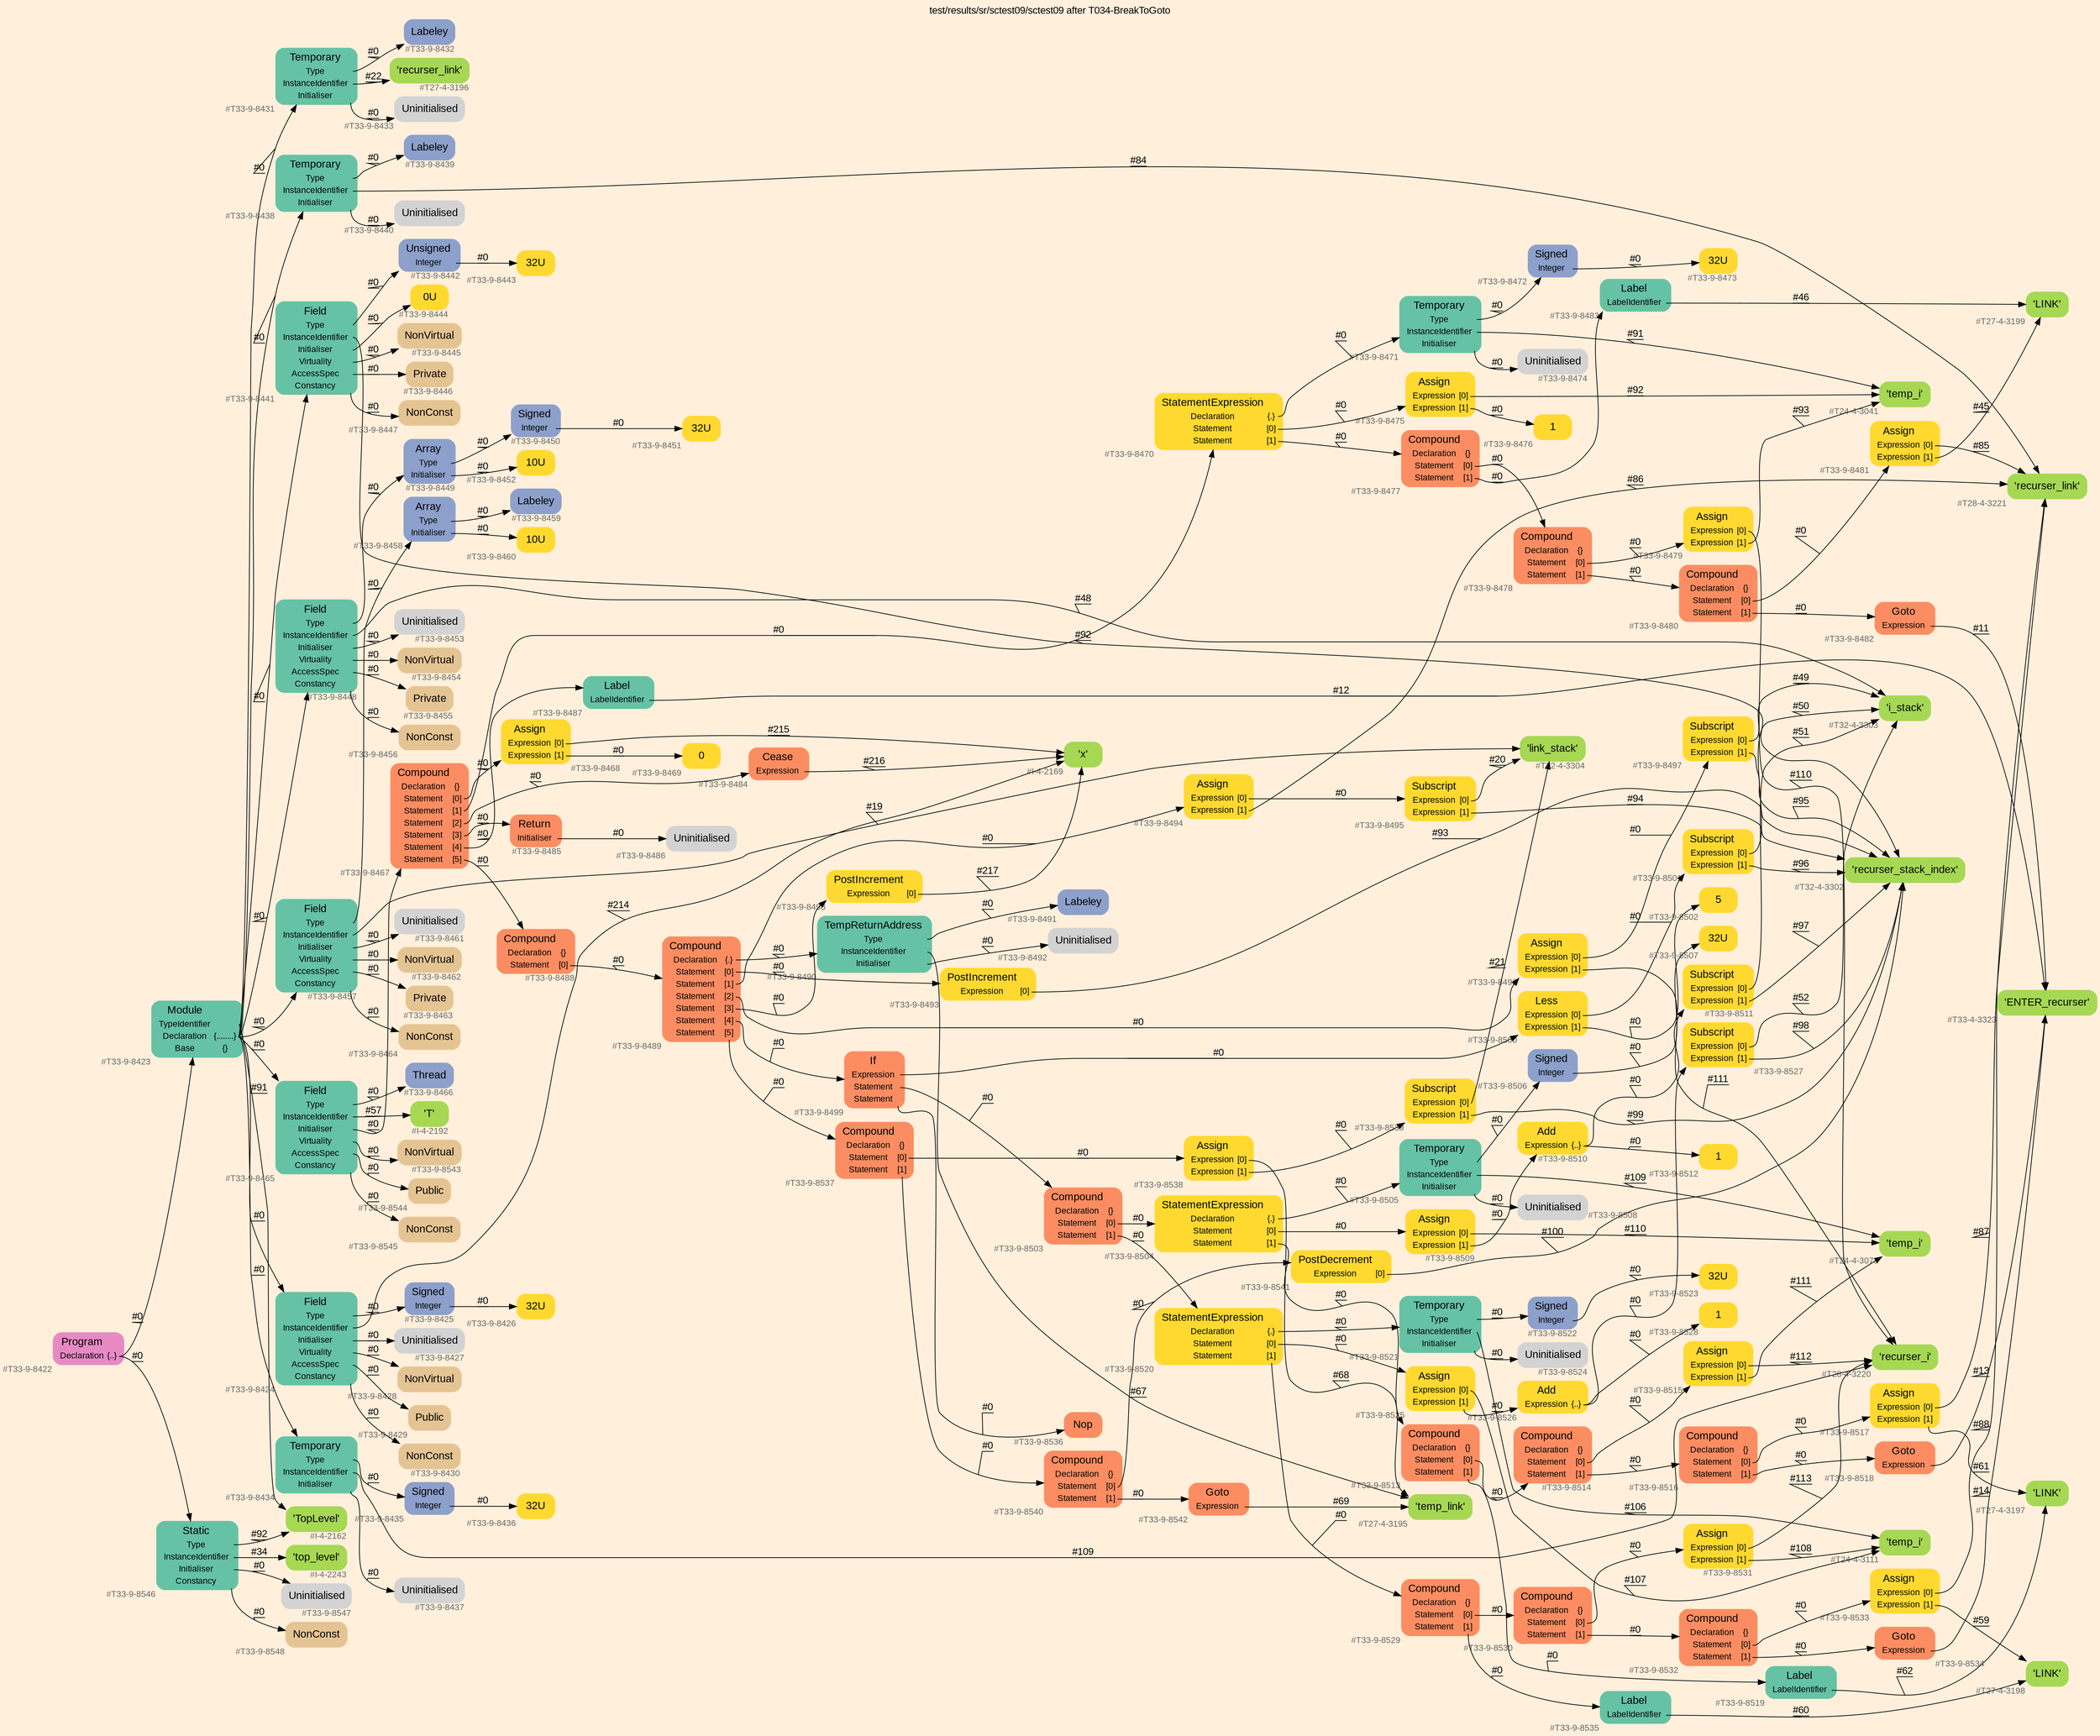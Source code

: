 digraph "test/results/sr/sctest09/sctest09 after T034-BreakToGoto" {
label = "test/results/sr/sctest09/sctest09 after T034-BreakToGoto"
labelloc = t
graph [
    rankdir = "LR"
    ranksep = 0.3
    bgcolor = antiquewhite1
    color = black
    fontcolor = black
    fontname = "Arial"
];
node [
    fontname = "Arial"
];
edge [
    fontname = "Arial"
];

// -------------------- node figure --------------------
// -------- block #T33-9-8422 ----------
"#T33-9-8422" [
    fillcolor = "/set28/4"
    xlabel = "#T33-9-8422"
    fontsize = "12"
    fontcolor = grey40
    shape = "plaintext"
    label = <<TABLE BORDER="0" CELLBORDER="0" CELLSPACING="0">
     <TR><TD><FONT COLOR="black" POINT-SIZE="15">Program</FONT></TD></TR>
     <TR><TD><FONT COLOR="black" POINT-SIZE="12">Declaration</FONT></TD><TD PORT="port0"><FONT COLOR="black" POINT-SIZE="12">{..}</FONT></TD></TR>
    </TABLE>>
    style = "rounded,filled"
];

// -------- block #T33-9-8423 ----------
"#T33-9-8423" [
    fillcolor = "/set28/1"
    xlabel = "#T33-9-8423"
    fontsize = "12"
    fontcolor = grey40
    shape = "plaintext"
    label = <<TABLE BORDER="0" CELLBORDER="0" CELLSPACING="0">
     <TR><TD><FONT COLOR="black" POINT-SIZE="15">Module</FONT></TD></TR>
     <TR><TD><FONT COLOR="black" POINT-SIZE="12">TypeIdentifier</FONT></TD><TD PORT="port0"></TD></TR>
     <TR><TD><FONT COLOR="black" POINT-SIZE="12">Declaration</FONT></TD><TD PORT="port1"><FONT COLOR="black" POINT-SIZE="12">{........}</FONT></TD></TR>
     <TR><TD><FONT COLOR="black" POINT-SIZE="12">Base</FONT></TD><TD PORT="port2"><FONT COLOR="black" POINT-SIZE="12">{}</FONT></TD></TR>
    </TABLE>>
    style = "rounded,filled"
];

// -------- block #I-4-2162 ----------
"#I-4-2162" [
    fillcolor = "/set28/5"
    xlabel = "#I-4-2162"
    fontsize = "12"
    fontcolor = grey40
    shape = "plaintext"
    label = <<TABLE BORDER="0" CELLBORDER="0" CELLSPACING="0">
     <TR><TD><FONT COLOR="black" POINT-SIZE="15">'TopLevel'</FONT></TD></TR>
    </TABLE>>
    style = "rounded,filled"
];

// -------- block #T33-9-8424 ----------
"#T33-9-8424" [
    fillcolor = "/set28/1"
    xlabel = "#T33-9-8424"
    fontsize = "12"
    fontcolor = grey40
    shape = "plaintext"
    label = <<TABLE BORDER="0" CELLBORDER="0" CELLSPACING="0">
     <TR><TD><FONT COLOR="black" POINT-SIZE="15">Field</FONT></TD></TR>
     <TR><TD><FONT COLOR="black" POINT-SIZE="12">Type</FONT></TD><TD PORT="port0"></TD></TR>
     <TR><TD><FONT COLOR="black" POINT-SIZE="12">InstanceIdentifier</FONT></TD><TD PORT="port1"></TD></TR>
     <TR><TD><FONT COLOR="black" POINT-SIZE="12">Initialiser</FONT></TD><TD PORT="port2"></TD></TR>
     <TR><TD><FONT COLOR="black" POINT-SIZE="12">Virtuality</FONT></TD><TD PORT="port3"></TD></TR>
     <TR><TD><FONT COLOR="black" POINT-SIZE="12">AccessSpec</FONT></TD><TD PORT="port4"></TD></TR>
     <TR><TD><FONT COLOR="black" POINT-SIZE="12">Constancy</FONT></TD><TD PORT="port5"></TD></TR>
    </TABLE>>
    style = "rounded,filled"
];

// -------- block #T33-9-8425 ----------
"#T33-9-8425" [
    fillcolor = "/set28/3"
    xlabel = "#T33-9-8425"
    fontsize = "12"
    fontcolor = grey40
    shape = "plaintext"
    label = <<TABLE BORDER="0" CELLBORDER="0" CELLSPACING="0">
     <TR><TD><FONT COLOR="black" POINT-SIZE="15">Signed</FONT></TD></TR>
     <TR><TD><FONT COLOR="black" POINT-SIZE="12">Integer</FONT></TD><TD PORT="port0"></TD></TR>
    </TABLE>>
    style = "rounded,filled"
];

// -------- block #T33-9-8426 ----------
"#T33-9-8426" [
    fillcolor = "/set28/6"
    xlabel = "#T33-9-8426"
    fontsize = "12"
    fontcolor = grey40
    shape = "plaintext"
    label = <<TABLE BORDER="0" CELLBORDER="0" CELLSPACING="0">
     <TR><TD><FONT COLOR="black" POINT-SIZE="15">32U</FONT></TD></TR>
    </TABLE>>
    style = "rounded,filled"
];

// -------- block #I-4-2169 ----------
"#I-4-2169" [
    fillcolor = "/set28/5"
    xlabel = "#I-4-2169"
    fontsize = "12"
    fontcolor = grey40
    shape = "plaintext"
    label = <<TABLE BORDER="0" CELLBORDER="0" CELLSPACING="0">
     <TR><TD><FONT COLOR="black" POINT-SIZE="15">'x'</FONT></TD></TR>
    </TABLE>>
    style = "rounded,filled"
];

// -------- block #T33-9-8427 ----------
"#T33-9-8427" [
    xlabel = "#T33-9-8427"
    fontsize = "12"
    fontcolor = grey40
    shape = "plaintext"
    label = <<TABLE BORDER="0" CELLBORDER="0" CELLSPACING="0">
     <TR><TD><FONT COLOR="black" POINT-SIZE="15">Uninitialised</FONT></TD></TR>
    </TABLE>>
    style = "rounded,filled"
];

// -------- block #T33-9-8428 ----------
"#T33-9-8428" [
    fillcolor = "/set28/7"
    xlabel = "#T33-9-8428"
    fontsize = "12"
    fontcolor = grey40
    shape = "plaintext"
    label = <<TABLE BORDER="0" CELLBORDER="0" CELLSPACING="0">
     <TR><TD><FONT COLOR="black" POINT-SIZE="15">NonVirtual</FONT></TD></TR>
    </TABLE>>
    style = "rounded,filled"
];

// -------- block #T33-9-8429 ----------
"#T33-9-8429" [
    fillcolor = "/set28/7"
    xlabel = "#T33-9-8429"
    fontsize = "12"
    fontcolor = grey40
    shape = "plaintext"
    label = <<TABLE BORDER="0" CELLBORDER="0" CELLSPACING="0">
     <TR><TD><FONT COLOR="black" POINT-SIZE="15">Public</FONT></TD></TR>
    </TABLE>>
    style = "rounded,filled"
];

// -------- block #T33-9-8430 ----------
"#T33-9-8430" [
    fillcolor = "/set28/7"
    xlabel = "#T33-9-8430"
    fontsize = "12"
    fontcolor = grey40
    shape = "plaintext"
    label = <<TABLE BORDER="0" CELLBORDER="0" CELLSPACING="0">
     <TR><TD><FONT COLOR="black" POINT-SIZE="15">NonConst</FONT></TD></TR>
    </TABLE>>
    style = "rounded,filled"
];

// -------- block #T33-9-8431 ----------
"#T33-9-8431" [
    fillcolor = "/set28/1"
    xlabel = "#T33-9-8431"
    fontsize = "12"
    fontcolor = grey40
    shape = "plaintext"
    label = <<TABLE BORDER="0" CELLBORDER="0" CELLSPACING="0">
     <TR><TD><FONT COLOR="black" POINT-SIZE="15">Temporary</FONT></TD></TR>
     <TR><TD><FONT COLOR="black" POINT-SIZE="12">Type</FONT></TD><TD PORT="port0"></TD></TR>
     <TR><TD><FONT COLOR="black" POINT-SIZE="12">InstanceIdentifier</FONT></TD><TD PORT="port1"></TD></TR>
     <TR><TD><FONT COLOR="black" POINT-SIZE="12">Initialiser</FONT></TD><TD PORT="port2"></TD></TR>
    </TABLE>>
    style = "rounded,filled"
];

// -------- block #T33-9-8432 ----------
"#T33-9-8432" [
    fillcolor = "/set28/3"
    xlabel = "#T33-9-8432"
    fontsize = "12"
    fontcolor = grey40
    shape = "plaintext"
    label = <<TABLE BORDER="0" CELLBORDER="0" CELLSPACING="0">
     <TR><TD><FONT COLOR="black" POINT-SIZE="15">Labeley</FONT></TD></TR>
    </TABLE>>
    style = "rounded,filled"
];

// -------- block #T27-4-3196 ----------
"#T27-4-3196" [
    fillcolor = "/set28/5"
    xlabel = "#T27-4-3196"
    fontsize = "12"
    fontcolor = grey40
    shape = "plaintext"
    label = <<TABLE BORDER="0" CELLBORDER="0" CELLSPACING="0">
     <TR><TD><FONT COLOR="black" POINT-SIZE="15">'recurser_link'</FONT></TD></TR>
    </TABLE>>
    style = "rounded,filled"
];

// -------- block #T33-9-8433 ----------
"#T33-9-8433" [
    xlabel = "#T33-9-8433"
    fontsize = "12"
    fontcolor = grey40
    shape = "plaintext"
    label = <<TABLE BORDER="0" CELLBORDER="0" CELLSPACING="0">
     <TR><TD><FONT COLOR="black" POINT-SIZE="15">Uninitialised</FONT></TD></TR>
    </TABLE>>
    style = "rounded,filled"
];

// -------- block #T33-9-8434 ----------
"#T33-9-8434" [
    fillcolor = "/set28/1"
    xlabel = "#T33-9-8434"
    fontsize = "12"
    fontcolor = grey40
    shape = "plaintext"
    label = <<TABLE BORDER="0" CELLBORDER="0" CELLSPACING="0">
     <TR><TD><FONT COLOR="black" POINT-SIZE="15">Temporary</FONT></TD></TR>
     <TR><TD><FONT COLOR="black" POINT-SIZE="12">Type</FONT></TD><TD PORT="port0"></TD></TR>
     <TR><TD><FONT COLOR="black" POINT-SIZE="12">InstanceIdentifier</FONT></TD><TD PORT="port1"></TD></TR>
     <TR><TD><FONT COLOR="black" POINT-SIZE="12">Initialiser</FONT></TD><TD PORT="port2"></TD></TR>
    </TABLE>>
    style = "rounded,filled"
];

// -------- block #T33-9-8435 ----------
"#T33-9-8435" [
    fillcolor = "/set28/3"
    xlabel = "#T33-9-8435"
    fontsize = "12"
    fontcolor = grey40
    shape = "plaintext"
    label = <<TABLE BORDER="0" CELLBORDER="0" CELLSPACING="0">
     <TR><TD><FONT COLOR="black" POINT-SIZE="15">Signed</FONT></TD></TR>
     <TR><TD><FONT COLOR="black" POINT-SIZE="12">Integer</FONT></TD><TD PORT="port0"></TD></TR>
    </TABLE>>
    style = "rounded,filled"
];

// -------- block #T33-9-8436 ----------
"#T33-9-8436" [
    fillcolor = "/set28/6"
    xlabel = "#T33-9-8436"
    fontsize = "12"
    fontcolor = grey40
    shape = "plaintext"
    label = <<TABLE BORDER="0" CELLBORDER="0" CELLSPACING="0">
     <TR><TD><FONT COLOR="black" POINT-SIZE="15">32U</FONT></TD></TR>
    </TABLE>>
    style = "rounded,filled"
];

// -------- block #T28-4-3220 ----------
"#T28-4-3220" [
    fillcolor = "/set28/5"
    xlabel = "#T28-4-3220"
    fontsize = "12"
    fontcolor = grey40
    shape = "plaintext"
    label = <<TABLE BORDER="0" CELLBORDER="0" CELLSPACING="0">
     <TR><TD><FONT COLOR="black" POINT-SIZE="15">'recurser_i'</FONT></TD></TR>
    </TABLE>>
    style = "rounded,filled"
];

// -------- block #T33-9-8437 ----------
"#T33-9-8437" [
    xlabel = "#T33-9-8437"
    fontsize = "12"
    fontcolor = grey40
    shape = "plaintext"
    label = <<TABLE BORDER="0" CELLBORDER="0" CELLSPACING="0">
     <TR><TD><FONT COLOR="black" POINT-SIZE="15">Uninitialised</FONT></TD></TR>
    </TABLE>>
    style = "rounded,filled"
];

// -------- block #T33-9-8438 ----------
"#T33-9-8438" [
    fillcolor = "/set28/1"
    xlabel = "#T33-9-8438"
    fontsize = "12"
    fontcolor = grey40
    shape = "plaintext"
    label = <<TABLE BORDER="0" CELLBORDER="0" CELLSPACING="0">
     <TR><TD><FONT COLOR="black" POINT-SIZE="15">Temporary</FONT></TD></TR>
     <TR><TD><FONT COLOR="black" POINT-SIZE="12">Type</FONT></TD><TD PORT="port0"></TD></TR>
     <TR><TD><FONT COLOR="black" POINT-SIZE="12">InstanceIdentifier</FONT></TD><TD PORT="port1"></TD></TR>
     <TR><TD><FONT COLOR="black" POINT-SIZE="12">Initialiser</FONT></TD><TD PORT="port2"></TD></TR>
    </TABLE>>
    style = "rounded,filled"
];

// -------- block #T33-9-8439 ----------
"#T33-9-8439" [
    fillcolor = "/set28/3"
    xlabel = "#T33-9-8439"
    fontsize = "12"
    fontcolor = grey40
    shape = "plaintext"
    label = <<TABLE BORDER="0" CELLBORDER="0" CELLSPACING="0">
     <TR><TD><FONT COLOR="black" POINT-SIZE="15">Labeley</FONT></TD></TR>
    </TABLE>>
    style = "rounded,filled"
];

// -------- block #T28-4-3221 ----------
"#T28-4-3221" [
    fillcolor = "/set28/5"
    xlabel = "#T28-4-3221"
    fontsize = "12"
    fontcolor = grey40
    shape = "plaintext"
    label = <<TABLE BORDER="0" CELLBORDER="0" CELLSPACING="0">
     <TR><TD><FONT COLOR="black" POINT-SIZE="15">'recurser_link'</FONT></TD></TR>
    </TABLE>>
    style = "rounded,filled"
];

// -------- block #T33-9-8440 ----------
"#T33-9-8440" [
    xlabel = "#T33-9-8440"
    fontsize = "12"
    fontcolor = grey40
    shape = "plaintext"
    label = <<TABLE BORDER="0" CELLBORDER="0" CELLSPACING="0">
     <TR><TD><FONT COLOR="black" POINT-SIZE="15">Uninitialised</FONT></TD></TR>
    </TABLE>>
    style = "rounded,filled"
];

// -------- block #T33-9-8441 ----------
"#T33-9-8441" [
    fillcolor = "/set28/1"
    xlabel = "#T33-9-8441"
    fontsize = "12"
    fontcolor = grey40
    shape = "plaintext"
    label = <<TABLE BORDER="0" CELLBORDER="0" CELLSPACING="0">
     <TR><TD><FONT COLOR="black" POINT-SIZE="15">Field</FONT></TD></TR>
     <TR><TD><FONT COLOR="black" POINT-SIZE="12">Type</FONT></TD><TD PORT="port0"></TD></TR>
     <TR><TD><FONT COLOR="black" POINT-SIZE="12">InstanceIdentifier</FONT></TD><TD PORT="port1"></TD></TR>
     <TR><TD><FONT COLOR="black" POINT-SIZE="12">Initialiser</FONT></TD><TD PORT="port2"></TD></TR>
     <TR><TD><FONT COLOR="black" POINT-SIZE="12">Virtuality</FONT></TD><TD PORT="port3"></TD></TR>
     <TR><TD><FONT COLOR="black" POINT-SIZE="12">AccessSpec</FONT></TD><TD PORT="port4"></TD></TR>
     <TR><TD><FONT COLOR="black" POINT-SIZE="12">Constancy</FONT></TD><TD PORT="port5"></TD></TR>
    </TABLE>>
    style = "rounded,filled"
];

// -------- block #T33-9-8442 ----------
"#T33-9-8442" [
    fillcolor = "/set28/3"
    xlabel = "#T33-9-8442"
    fontsize = "12"
    fontcolor = grey40
    shape = "plaintext"
    label = <<TABLE BORDER="0" CELLBORDER="0" CELLSPACING="0">
     <TR><TD><FONT COLOR="black" POINT-SIZE="15">Unsigned</FONT></TD></TR>
     <TR><TD><FONT COLOR="black" POINT-SIZE="12">Integer</FONT></TD><TD PORT="port0"></TD></TR>
    </TABLE>>
    style = "rounded,filled"
];

// -------- block #T33-9-8443 ----------
"#T33-9-8443" [
    fillcolor = "/set28/6"
    xlabel = "#T33-9-8443"
    fontsize = "12"
    fontcolor = grey40
    shape = "plaintext"
    label = <<TABLE BORDER="0" CELLBORDER="0" CELLSPACING="0">
     <TR><TD><FONT COLOR="black" POINT-SIZE="15">32U</FONT></TD></TR>
    </TABLE>>
    style = "rounded,filled"
];

// -------- block #T32-4-3302 ----------
"#T32-4-3302" [
    fillcolor = "/set28/5"
    xlabel = "#T32-4-3302"
    fontsize = "12"
    fontcolor = grey40
    shape = "plaintext"
    label = <<TABLE BORDER="0" CELLBORDER="0" CELLSPACING="0">
     <TR><TD><FONT COLOR="black" POINT-SIZE="15">'recurser_stack_index'</FONT></TD></TR>
    </TABLE>>
    style = "rounded,filled"
];

// -------- block #T33-9-8444 ----------
"#T33-9-8444" [
    fillcolor = "/set28/6"
    xlabel = "#T33-9-8444"
    fontsize = "12"
    fontcolor = grey40
    shape = "plaintext"
    label = <<TABLE BORDER="0" CELLBORDER="0" CELLSPACING="0">
     <TR><TD><FONT COLOR="black" POINT-SIZE="15">0U</FONT></TD></TR>
    </TABLE>>
    style = "rounded,filled"
];

// -------- block #T33-9-8445 ----------
"#T33-9-8445" [
    fillcolor = "/set28/7"
    xlabel = "#T33-9-8445"
    fontsize = "12"
    fontcolor = grey40
    shape = "plaintext"
    label = <<TABLE BORDER="0" CELLBORDER="0" CELLSPACING="0">
     <TR><TD><FONT COLOR="black" POINT-SIZE="15">NonVirtual</FONT></TD></TR>
    </TABLE>>
    style = "rounded,filled"
];

// -------- block #T33-9-8446 ----------
"#T33-9-8446" [
    fillcolor = "/set28/7"
    xlabel = "#T33-9-8446"
    fontsize = "12"
    fontcolor = grey40
    shape = "plaintext"
    label = <<TABLE BORDER="0" CELLBORDER="0" CELLSPACING="0">
     <TR><TD><FONT COLOR="black" POINT-SIZE="15">Private</FONT></TD></TR>
    </TABLE>>
    style = "rounded,filled"
];

// -------- block #T33-9-8447 ----------
"#T33-9-8447" [
    fillcolor = "/set28/7"
    xlabel = "#T33-9-8447"
    fontsize = "12"
    fontcolor = grey40
    shape = "plaintext"
    label = <<TABLE BORDER="0" CELLBORDER="0" CELLSPACING="0">
     <TR><TD><FONT COLOR="black" POINT-SIZE="15">NonConst</FONT></TD></TR>
    </TABLE>>
    style = "rounded,filled"
];

// -------- block #T33-9-8448 ----------
"#T33-9-8448" [
    fillcolor = "/set28/1"
    xlabel = "#T33-9-8448"
    fontsize = "12"
    fontcolor = grey40
    shape = "plaintext"
    label = <<TABLE BORDER="0" CELLBORDER="0" CELLSPACING="0">
     <TR><TD><FONT COLOR="black" POINT-SIZE="15">Field</FONT></TD></TR>
     <TR><TD><FONT COLOR="black" POINT-SIZE="12">Type</FONT></TD><TD PORT="port0"></TD></TR>
     <TR><TD><FONT COLOR="black" POINT-SIZE="12">InstanceIdentifier</FONT></TD><TD PORT="port1"></TD></TR>
     <TR><TD><FONT COLOR="black" POINT-SIZE="12">Initialiser</FONT></TD><TD PORT="port2"></TD></TR>
     <TR><TD><FONT COLOR="black" POINT-SIZE="12">Virtuality</FONT></TD><TD PORT="port3"></TD></TR>
     <TR><TD><FONT COLOR="black" POINT-SIZE="12">AccessSpec</FONT></TD><TD PORT="port4"></TD></TR>
     <TR><TD><FONT COLOR="black" POINT-SIZE="12">Constancy</FONT></TD><TD PORT="port5"></TD></TR>
    </TABLE>>
    style = "rounded,filled"
];

// -------- block #T33-9-8449 ----------
"#T33-9-8449" [
    fillcolor = "/set28/3"
    xlabel = "#T33-9-8449"
    fontsize = "12"
    fontcolor = grey40
    shape = "plaintext"
    label = <<TABLE BORDER="0" CELLBORDER="0" CELLSPACING="0">
     <TR><TD><FONT COLOR="black" POINT-SIZE="15">Array</FONT></TD></TR>
     <TR><TD><FONT COLOR="black" POINT-SIZE="12">Type</FONT></TD><TD PORT="port0"></TD></TR>
     <TR><TD><FONT COLOR="black" POINT-SIZE="12">Initialiser</FONT></TD><TD PORT="port1"></TD></TR>
    </TABLE>>
    style = "rounded,filled"
];

// -------- block #T33-9-8450 ----------
"#T33-9-8450" [
    fillcolor = "/set28/3"
    xlabel = "#T33-9-8450"
    fontsize = "12"
    fontcolor = grey40
    shape = "plaintext"
    label = <<TABLE BORDER="0" CELLBORDER="0" CELLSPACING="0">
     <TR><TD><FONT COLOR="black" POINT-SIZE="15">Signed</FONT></TD></TR>
     <TR><TD><FONT COLOR="black" POINT-SIZE="12">Integer</FONT></TD><TD PORT="port0"></TD></TR>
    </TABLE>>
    style = "rounded,filled"
];

// -------- block #T33-9-8451 ----------
"#T33-9-8451" [
    fillcolor = "/set28/6"
    xlabel = "#T33-9-8451"
    fontsize = "12"
    fontcolor = grey40
    shape = "plaintext"
    label = <<TABLE BORDER="0" CELLBORDER="0" CELLSPACING="0">
     <TR><TD><FONT COLOR="black" POINT-SIZE="15">32U</FONT></TD></TR>
    </TABLE>>
    style = "rounded,filled"
];

// -------- block #T33-9-8452 ----------
"#T33-9-8452" [
    fillcolor = "/set28/6"
    xlabel = "#T33-9-8452"
    fontsize = "12"
    fontcolor = grey40
    shape = "plaintext"
    label = <<TABLE BORDER="0" CELLBORDER="0" CELLSPACING="0">
     <TR><TD><FONT COLOR="black" POINT-SIZE="15">10U</FONT></TD></TR>
    </TABLE>>
    style = "rounded,filled"
];

// -------- block #T32-4-3303 ----------
"#T32-4-3303" [
    fillcolor = "/set28/5"
    xlabel = "#T32-4-3303"
    fontsize = "12"
    fontcolor = grey40
    shape = "plaintext"
    label = <<TABLE BORDER="0" CELLBORDER="0" CELLSPACING="0">
     <TR><TD><FONT COLOR="black" POINT-SIZE="15">'i_stack'</FONT></TD></TR>
    </TABLE>>
    style = "rounded,filled"
];

// -------- block #T33-9-8453 ----------
"#T33-9-8453" [
    xlabel = "#T33-9-8453"
    fontsize = "12"
    fontcolor = grey40
    shape = "plaintext"
    label = <<TABLE BORDER="0" CELLBORDER="0" CELLSPACING="0">
     <TR><TD><FONT COLOR="black" POINT-SIZE="15">Uninitialised</FONT></TD></TR>
    </TABLE>>
    style = "rounded,filled"
];

// -------- block #T33-9-8454 ----------
"#T33-9-8454" [
    fillcolor = "/set28/7"
    xlabel = "#T33-9-8454"
    fontsize = "12"
    fontcolor = grey40
    shape = "plaintext"
    label = <<TABLE BORDER="0" CELLBORDER="0" CELLSPACING="0">
     <TR><TD><FONT COLOR="black" POINT-SIZE="15">NonVirtual</FONT></TD></TR>
    </TABLE>>
    style = "rounded,filled"
];

// -------- block #T33-9-8455 ----------
"#T33-9-8455" [
    fillcolor = "/set28/7"
    xlabel = "#T33-9-8455"
    fontsize = "12"
    fontcolor = grey40
    shape = "plaintext"
    label = <<TABLE BORDER="0" CELLBORDER="0" CELLSPACING="0">
     <TR><TD><FONT COLOR="black" POINT-SIZE="15">Private</FONT></TD></TR>
    </TABLE>>
    style = "rounded,filled"
];

// -------- block #T33-9-8456 ----------
"#T33-9-8456" [
    fillcolor = "/set28/7"
    xlabel = "#T33-9-8456"
    fontsize = "12"
    fontcolor = grey40
    shape = "plaintext"
    label = <<TABLE BORDER="0" CELLBORDER="0" CELLSPACING="0">
     <TR><TD><FONT COLOR="black" POINT-SIZE="15">NonConst</FONT></TD></TR>
    </TABLE>>
    style = "rounded,filled"
];

// -------- block #T33-9-8457 ----------
"#T33-9-8457" [
    fillcolor = "/set28/1"
    xlabel = "#T33-9-8457"
    fontsize = "12"
    fontcolor = grey40
    shape = "plaintext"
    label = <<TABLE BORDER="0" CELLBORDER="0" CELLSPACING="0">
     <TR><TD><FONT COLOR="black" POINT-SIZE="15">Field</FONT></TD></TR>
     <TR><TD><FONT COLOR="black" POINT-SIZE="12">Type</FONT></TD><TD PORT="port0"></TD></TR>
     <TR><TD><FONT COLOR="black" POINT-SIZE="12">InstanceIdentifier</FONT></TD><TD PORT="port1"></TD></TR>
     <TR><TD><FONT COLOR="black" POINT-SIZE="12">Initialiser</FONT></TD><TD PORT="port2"></TD></TR>
     <TR><TD><FONT COLOR="black" POINT-SIZE="12">Virtuality</FONT></TD><TD PORT="port3"></TD></TR>
     <TR><TD><FONT COLOR="black" POINT-SIZE="12">AccessSpec</FONT></TD><TD PORT="port4"></TD></TR>
     <TR><TD><FONT COLOR="black" POINT-SIZE="12">Constancy</FONT></TD><TD PORT="port5"></TD></TR>
    </TABLE>>
    style = "rounded,filled"
];

// -------- block #T33-9-8458 ----------
"#T33-9-8458" [
    fillcolor = "/set28/3"
    xlabel = "#T33-9-8458"
    fontsize = "12"
    fontcolor = grey40
    shape = "plaintext"
    label = <<TABLE BORDER="0" CELLBORDER="0" CELLSPACING="0">
     <TR><TD><FONT COLOR="black" POINT-SIZE="15">Array</FONT></TD></TR>
     <TR><TD><FONT COLOR="black" POINT-SIZE="12">Type</FONT></TD><TD PORT="port0"></TD></TR>
     <TR><TD><FONT COLOR="black" POINT-SIZE="12">Initialiser</FONT></TD><TD PORT="port1"></TD></TR>
    </TABLE>>
    style = "rounded,filled"
];

// -------- block #T33-9-8459 ----------
"#T33-9-8459" [
    fillcolor = "/set28/3"
    xlabel = "#T33-9-8459"
    fontsize = "12"
    fontcolor = grey40
    shape = "plaintext"
    label = <<TABLE BORDER="0" CELLBORDER="0" CELLSPACING="0">
     <TR><TD><FONT COLOR="black" POINT-SIZE="15">Labeley</FONT></TD></TR>
    </TABLE>>
    style = "rounded,filled"
];

// -------- block #T33-9-8460 ----------
"#T33-9-8460" [
    fillcolor = "/set28/6"
    xlabel = "#T33-9-8460"
    fontsize = "12"
    fontcolor = grey40
    shape = "plaintext"
    label = <<TABLE BORDER="0" CELLBORDER="0" CELLSPACING="0">
     <TR><TD><FONT COLOR="black" POINT-SIZE="15">10U</FONT></TD></TR>
    </TABLE>>
    style = "rounded,filled"
];

// -------- block #T32-4-3304 ----------
"#T32-4-3304" [
    fillcolor = "/set28/5"
    xlabel = "#T32-4-3304"
    fontsize = "12"
    fontcolor = grey40
    shape = "plaintext"
    label = <<TABLE BORDER="0" CELLBORDER="0" CELLSPACING="0">
     <TR><TD><FONT COLOR="black" POINT-SIZE="15">'link_stack'</FONT></TD></TR>
    </TABLE>>
    style = "rounded,filled"
];

// -------- block #T33-9-8461 ----------
"#T33-9-8461" [
    xlabel = "#T33-9-8461"
    fontsize = "12"
    fontcolor = grey40
    shape = "plaintext"
    label = <<TABLE BORDER="0" CELLBORDER="0" CELLSPACING="0">
     <TR><TD><FONT COLOR="black" POINT-SIZE="15">Uninitialised</FONT></TD></TR>
    </TABLE>>
    style = "rounded,filled"
];

// -------- block #T33-9-8462 ----------
"#T33-9-8462" [
    fillcolor = "/set28/7"
    xlabel = "#T33-9-8462"
    fontsize = "12"
    fontcolor = grey40
    shape = "plaintext"
    label = <<TABLE BORDER="0" CELLBORDER="0" CELLSPACING="0">
     <TR><TD><FONT COLOR="black" POINT-SIZE="15">NonVirtual</FONT></TD></TR>
    </TABLE>>
    style = "rounded,filled"
];

// -------- block #T33-9-8463 ----------
"#T33-9-8463" [
    fillcolor = "/set28/7"
    xlabel = "#T33-9-8463"
    fontsize = "12"
    fontcolor = grey40
    shape = "plaintext"
    label = <<TABLE BORDER="0" CELLBORDER="0" CELLSPACING="0">
     <TR><TD><FONT COLOR="black" POINT-SIZE="15">Private</FONT></TD></TR>
    </TABLE>>
    style = "rounded,filled"
];

// -------- block #T33-9-8464 ----------
"#T33-9-8464" [
    fillcolor = "/set28/7"
    xlabel = "#T33-9-8464"
    fontsize = "12"
    fontcolor = grey40
    shape = "plaintext"
    label = <<TABLE BORDER="0" CELLBORDER="0" CELLSPACING="0">
     <TR><TD><FONT COLOR="black" POINT-SIZE="15">NonConst</FONT></TD></TR>
    </TABLE>>
    style = "rounded,filled"
];

// -------- block #T33-9-8465 ----------
"#T33-9-8465" [
    fillcolor = "/set28/1"
    xlabel = "#T33-9-8465"
    fontsize = "12"
    fontcolor = grey40
    shape = "plaintext"
    label = <<TABLE BORDER="0" CELLBORDER="0" CELLSPACING="0">
     <TR><TD><FONT COLOR="black" POINT-SIZE="15">Field</FONT></TD></TR>
     <TR><TD><FONT COLOR="black" POINT-SIZE="12">Type</FONT></TD><TD PORT="port0"></TD></TR>
     <TR><TD><FONT COLOR="black" POINT-SIZE="12">InstanceIdentifier</FONT></TD><TD PORT="port1"></TD></TR>
     <TR><TD><FONT COLOR="black" POINT-SIZE="12">Initialiser</FONT></TD><TD PORT="port2"></TD></TR>
     <TR><TD><FONT COLOR="black" POINT-SIZE="12">Virtuality</FONT></TD><TD PORT="port3"></TD></TR>
     <TR><TD><FONT COLOR="black" POINT-SIZE="12">AccessSpec</FONT></TD><TD PORT="port4"></TD></TR>
     <TR><TD><FONT COLOR="black" POINT-SIZE="12">Constancy</FONT></TD><TD PORT="port5"></TD></TR>
    </TABLE>>
    style = "rounded,filled"
];

// -------- block #T33-9-8466 ----------
"#T33-9-8466" [
    fillcolor = "/set28/3"
    xlabel = "#T33-9-8466"
    fontsize = "12"
    fontcolor = grey40
    shape = "plaintext"
    label = <<TABLE BORDER="0" CELLBORDER="0" CELLSPACING="0">
     <TR><TD><FONT COLOR="black" POINT-SIZE="15">Thread</FONT></TD></TR>
    </TABLE>>
    style = "rounded,filled"
];

// -------- block #I-4-2192 ----------
"#I-4-2192" [
    fillcolor = "/set28/5"
    xlabel = "#I-4-2192"
    fontsize = "12"
    fontcolor = grey40
    shape = "plaintext"
    label = <<TABLE BORDER="0" CELLBORDER="0" CELLSPACING="0">
     <TR><TD><FONT COLOR="black" POINT-SIZE="15">'T'</FONT></TD></TR>
    </TABLE>>
    style = "rounded,filled"
];

// -------- block #T33-9-8467 ----------
"#T33-9-8467" [
    fillcolor = "/set28/2"
    xlabel = "#T33-9-8467"
    fontsize = "12"
    fontcolor = grey40
    shape = "plaintext"
    label = <<TABLE BORDER="0" CELLBORDER="0" CELLSPACING="0">
     <TR><TD><FONT COLOR="black" POINT-SIZE="15">Compound</FONT></TD></TR>
     <TR><TD><FONT COLOR="black" POINT-SIZE="12">Declaration</FONT></TD><TD PORT="port0"><FONT COLOR="black" POINT-SIZE="12">{}</FONT></TD></TR>
     <TR><TD><FONT COLOR="black" POINT-SIZE="12">Statement</FONT></TD><TD PORT="port1"><FONT COLOR="black" POINT-SIZE="12">[0]</FONT></TD></TR>
     <TR><TD><FONT COLOR="black" POINT-SIZE="12">Statement</FONT></TD><TD PORT="port2"><FONT COLOR="black" POINT-SIZE="12">[1]</FONT></TD></TR>
     <TR><TD><FONT COLOR="black" POINT-SIZE="12">Statement</FONT></TD><TD PORT="port3"><FONT COLOR="black" POINT-SIZE="12">[2]</FONT></TD></TR>
     <TR><TD><FONT COLOR="black" POINT-SIZE="12">Statement</FONT></TD><TD PORT="port4"><FONT COLOR="black" POINT-SIZE="12">[3]</FONT></TD></TR>
     <TR><TD><FONT COLOR="black" POINT-SIZE="12">Statement</FONT></TD><TD PORT="port5"><FONT COLOR="black" POINT-SIZE="12">[4]</FONT></TD></TR>
     <TR><TD><FONT COLOR="black" POINT-SIZE="12">Statement</FONT></TD><TD PORT="port6"><FONT COLOR="black" POINT-SIZE="12">[5]</FONT></TD></TR>
    </TABLE>>
    style = "rounded,filled"
];

// -------- block #T33-9-8468 ----------
"#T33-9-8468" [
    fillcolor = "/set28/6"
    xlabel = "#T33-9-8468"
    fontsize = "12"
    fontcolor = grey40
    shape = "plaintext"
    label = <<TABLE BORDER="0" CELLBORDER="0" CELLSPACING="0">
     <TR><TD><FONT COLOR="black" POINT-SIZE="15">Assign</FONT></TD></TR>
     <TR><TD><FONT COLOR="black" POINT-SIZE="12">Expression</FONT></TD><TD PORT="port0"><FONT COLOR="black" POINT-SIZE="12">[0]</FONT></TD></TR>
     <TR><TD><FONT COLOR="black" POINT-SIZE="12">Expression</FONT></TD><TD PORT="port1"><FONT COLOR="black" POINT-SIZE="12">[1]</FONT></TD></TR>
    </TABLE>>
    style = "rounded,filled"
];

// -------- block #T33-9-8469 ----------
"#T33-9-8469" [
    fillcolor = "/set28/6"
    xlabel = "#T33-9-8469"
    fontsize = "12"
    fontcolor = grey40
    shape = "plaintext"
    label = <<TABLE BORDER="0" CELLBORDER="0" CELLSPACING="0">
     <TR><TD><FONT COLOR="black" POINT-SIZE="15">0</FONT></TD></TR>
    </TABLE>>
    style = "rounded,filled"
];

// -------- block #T33-9-8470 ----------
"#T33-9-8470" [
    fillcolor = "/set28/6"
    xlabel = "#T33-9-8470"
    fontsize = "12"
    fontcolor = grey40
    shape = "plaintext"
    label = <<TABLE BORDER="0" CELLBORDER="0" CELLSPACING="0">
     <TR><TD><FONT COLOR="black" POINT-SIZE="15">StatementExpression</FONT></TD></TR>
     <TR><TD><FONT COLOR="black" POINT-SIZE="12">Declaration</FONT></TD><TD PORT="port0"><FONT COLOR="black" POINT-SIZE="12">{.}</FONT></TD></TR>
     <TR><TD><FONT COLOR="black" POINT-SIZE="12">Statement</FONT></TD><TD PORT="port1"><FONT COLOR="black" POINT-SIZE="12">[0]</FONT></TD></TR>
     <TR><TD><FONT COLOR="black" POINT-SIZE="12">Statement</FONT></TD><TD PORT="port2"><FONT COLOR="black" POINT-SIZE="12">[1]</FONT></TD></TR>
    </TABLE>>
    style = "rounded,filled"
];

// -------- block #T33-9-8471 ----------
"#T33-9-8471" [
    fillcolor = "/set28/1"
    xlabel = "#T33-9-8471"
    fontsize = "12"
    fontcolor = grey40
    shape = "plaintext"
    label = <<TABLE BORDER="0" CELLBORDER="0" CELLSPACING="0">
     <TR><TD><FONT COLOR="black" POINT-SIZE="15">Temporary</FONT></TD></TR>
     <TR><TD><FONT COLOR="black" POINT-SIZE="12">Type</FONT></TD><TD PORT="port0"></TD></TR>
     <TR><TD><FONT COLOR="black" POINT-SIZE="12">InstanceIdentifier</FONT></TD><TD PORT="port1"></TD></TR>
     <TR><TD><FONT COLOR="black" POINT-SIZE="12">Initialiser</FONT></TD><TD PORT="port2"></TD></TR>
    </TABLE>>
    style = "rounded,filled"
];

// -------- block #T33-9-8472 ----------
"#T33-9-8472" [
    fillcolor = "/set28/3"
    xlabel = "#T33-9-8472"
    fontsize = "12"
    fontcolor = grey40
    shape = "plaintext"
    label = <<TABLE BORDER="0" CELLBORDER="0" CELLSPACING="0">
     <TR><TD><FONT COLOR="black" POINT-SIZE="15">Signed</FONT></TD></TR>
     <TR><TD><FONT COLOR="black" POINT-SIZE="12">Integer</FONT></TD><TD PORT="port0"></TD></TR>
    </TABLE>>
    style = "rounded,filled"
];

// -------- block #T33-9-8473 ----------
"#T33-9-8473" [
    fillcolor = "/set28/6"
    xlabel = "#T33-9-8473"
    fontsize = "12"
    fontcolor = grey40
    shape = "plaintext"
    label = <<TABLE BORDER="0" CELLBORDER="0" CELLSPACING="0">
     <TR><TD><FONT COLOR="black" POINT-SIZE="15">32U</FONT></TD></TR>
    </TABLE>>
    style = "rounded,filled"
];

// -------- block #T24-4-3041 ----------
"#T24-4-3041" [
    fillcolor = "/set28/5"
    xlabel = "#T24-4-3041"
    fontsize = "12"
    fontcolor = grey40
    shape = "plaintext"
    label = <<TABLE BORDER="0" CELLBORDER="0" CELLSPACING="0">
     <TR><TD><FONT COLOR="black" POINT-SIZE="15">'temp_i'</FONT></TD></TR>
    </TABLE>>
    style = "rounded,filled"
];

// -------- block #T33-9-8474 ----------
"#T33-9-8474" [
    xlabel = "#T33-9-8474"
    fontsize = "12"
    fontcolor = grey40
    shape = "plaintext"
    label = <<TABLE BORDER="0" CELLBORDER="0" CELLSPACING="0">
     <TR><TD><FONT COLOR="black" POINT-SIZE="15">Uninitialised</FONT></TD></TR>
    </TABLE>>
    style = "rounded,filled"
];

// -------- block #T33-9-8475 ----------
"#T33-9-8475" [
    fillcolor = "/set28/6"
    xlabel = "#T33-9-8475"
    fontsize = "12"
    fontcolor = grey40
    shape = "plaintext"
    label = <<TABLE BORDER="0" CELLBORDER="0" CELLSPACING="0">
     <TR><TD><FONT COLOR="black" POINT-SIZE="15">Assign</FONT></TD></TR>
     <TR><TD><FONT COLOR="black" POINT-SIZE="12">Expression</FONT></TD><TD PORT="port0"><FONT COLOR="black" POINT-SIZE="12">[0]</FONT></TD></TR>
     <TR><TD><FONT COLOR="black" POINT-SIZE="12">Expression</FONT></TD><TD PORT="port1"><FONT COLOR="black" POINT-SIZE="12">[1]</FONT></TD></TR>
    </TABLE>>
    style = "rounded,filled"
];

// -------- block #T33-9-8476 ----------
"#T33-9-8476" [
    fillcolor = "/set28/6"
    xlabel = "#T33-9-8476"
    fontsize = "12"
    fontcolor = grey40
    shape = "plaintext"
    label = <<TABLE BORDER="0" CELLBORDER="0" CELLSPACING="0">
     <TR><TD><FONT COLOR="black" POINT-SIZE="15">1</FONT></TD></TR>
    </TABLE>>
    style = "rounded,filled"
];

// -------- block #T33-9-8477 ----------
"#T33-9-8477" [
    fillcolor = "/set28/2"
    xlabel = "#T33-9-8477"
    fontsize = "12"
    fontcolor = grey40
    shape = "plaintext"
    label = <<TABLE BORDER="0" CELLBORDER="0" CELLSPACING="0">
     <TR><TD><FONT COLOR="black" POINT-SIZE="15">Compound</FONT></TD></TR>
     <TR><TD><FONT COLOR="black" POINT-SIZE="12">Declaration</FONT></TD><TD PORT="port0"><FONT COLOR="black" POINT-SIZE="12">{}</FONT></TD></TR>
     <TR><TD><FONT COLOR="black" POINT-SIZE="12">Statement</FONT></TD><TD PORT="port1"><FONT COLOR="black" POINT-SIZE="12">[0]</FONT></TD></TR>
     <TR><TD><FONT COLOR="black" POINT-SIZE="12">Statement</FONT></TD><TD PORT="port2"><FONT COLOR="black" POINT-SIZE="12">[1]</FONT></TD></TR>
    </TABLE>>
    style = "rounded,filled"
];

// -------- block #T33-9-8478 ----------
"#T33-9-8478" [
    fillcolor = "/set28/2"
    xlabel = "#T33-9-8478"
    fontsize = "12"
    fontcolor = grey40
    shape = "plaintext"
    label = <<TABLE BORDER="0" CELLBORDER="0" CELLSPACING="0">
     <TR><TD><FONT COLOR="black" POINT-SIZE="15">Compound</FONT></TD></TR>
     <TR><TD><FONT COLOR="black" POINT-SIZE="12">Declaration</FONT></TD><TD PORT="port0"><FONT COLOR="black" POINT-SIZE="12">{}</FONT></TD></TR>
     <TR><TD><FONT COLOR="black" POINT-SIZE="12">Statement</FONT></TD><TD PORT="port1"><FONT COLOR="black" POINT-SIZE="12">[0]</FONT></TD></TR>
     <TR><TD><FONT COLOR="black" POINT-SIZE="12">Statement</FONT></TD><TD PORT="port2"><FONT COLOR="black" POINT-SIZE="12">[1]</FONT></TD></TR>
    </TABLE>>
    style = "rounded,filled"
];

// -------- block #T33-9-8479 ----------
"#T33-9-8479" [
    fillcolor = "/set28/6"
    xlabel = "#T33-9-8479"
    fontsize = "12"
    fontcolor = grey40
    shape = "plaintext"
    label = <<TABLE BORDER="0" CELLBORDER="0" CELLSPACING="0">
     <TR><TD><FONT COLOR="black" POINT-SIZE="15">Assign</FONT></TD></TR>
     <TR><TD><FONT COLOR="black" POINT-SIZE="12">Expression</FONT></TD><TD PORT="port0"><FONT COLOR="black" POINT-SIZE="12">[0]</FONT></TD></TR>
     <TR><TD><FONT COLOR="black" POINT-SIZE="12">Expression</FONT></TD><TD PORT="port1"><FONT COLOR="black" POINT-SIZE="12">[1]</FONT></TD></TR>
    </TABLE>>
    style = "rounded,filled"
];

// -------- block #T33-9-8480 ----------
"#T33-9-8480" [
    fillcolor = "/set28/2"
    xlabel = "#T33-9-8480"
    fontsize = "12"
    fontcolor = grey40
    shape = "plaintext"
    label = <<TABLE BORDER="0" CELLBORDER="0" CELLSPACING="0">
     <TR><TD><FONT COLOR="black" POINT-SIZE="15">Compound</FONT></TD></TR>
     <TR><TD><FONT COLOR="black" POINT-SIZE="12">Declaration</FONT></TD><TD PORT="port0"><FONT COLOR="black" POINT-SIZE="12">{}</FONT></TD></TR>
     <TR><TD><FONT COLOR="black" POINT-SIZE="12">Statement</FONT></TD><TD PORT="port1"><FONT COLOR="black" POINT-SIZE="12">[0]</FONT></TD></TR>
     <TR><TD><FONT COLOR="black" POINT-SIZE="12">Statement</FONT></TD><TD PORT="port2"><FONT COLOR="black" POINT-SIZE="12">[1]</FONT></TD></TR>
    </TABLE>>
    style = "rounded,filled"
];

// -------- block #T33-9-8481 ----------
"#T33-9-8481" [
    fillcolor = "/set28/6"
    xlabel = "#T33-9-8481"
    fontsize = "12"
    fontcolor = grey40
    shape = "plaintext"
    label = <<TABLE BORDER="0" CELLBORDER="0" CELLSPACING="0">
     <TR><TD><FONT COLOR="black" POINT-SIZE="15">Assign</FONT></TD></TR>
     <TR><TD><FONT COLOR="black" POINT-SIZE="12">Expression</FONT></TD><TD PORT="port0"><FONT COLOR="black" POINT-SIZE="12">[0]</FONT></TD></TR>
     <TR><TD><FONT COLOR="black" POINT-SIZE="12">Expression</FONT></TD><TD PORT="port1"><FONT COLOR="black" POINT-SIZE="12">[1]</FONT></TD></TR>
    </TABLE>>
    style = "rounded,filled"
];

// -------- block #T27-4-3199 ----------
"#T27-4-3199" [
    fillcolor = "/set28/5"
    xlabel = "#T27-4-3199"
    fontsize = "12"
    fontcolor = grey40
    shape = "plaintext"
    label = <<TABLE BORDER="0" CELLBORDER="0" CELLSPACING="0">
     <TR><TD><FONT COLOR="black" POINT-SIZE="15">'LINK'</FONT></TD></TR>
    </TABLE>>
    style = "rounded,filled"
];

// -------- block #T33-9-8482 ----------
"#T33-9-8482" [
    fillcolor = "/set28/2"
    xlabel = "#T33-9-8482"
    fontsize = "12"
    fontcolor = grey40
    shape = "plaintext"
    label = <<TABLE BORDER="0" CELLBORDER="0" CELLSPACING="0">
     <TR><TD><FONT COLOR="black" POINT-SIZE="15">Goto</FONT></TD></TR>
     <TR><TD><FONT COLOR="black" POINT-SIZE="12">Expression</FONT></TD><TD PORT="port0"></TD></TR>
    </TABLE>>
    style = "rounded,filled"
];

// -------- block #T33-4-3323 ----------
"#T33-4-3323" [
    fillcolor = "/set28/5"
    xlabel = "#T33-4-3323"
    fontsize = "12"
    fontcolor = grey40
    shape = "plaintext"
    label = <<TABLE BORDER="0" CELLBORDER="0" CELLSPACING="0">
     <TR><TD><FONT COLOR="black" POINT-SIZE="15">'ENTER_recurser'</FONT></TD></TR>
    </TABLE>>
    style = "rounded,filled"
];

// -------- block #T33-9-8483 ----------
"#T33-9-8483" [
    fillcolor = "/set28/1"
    xlabel = "#T33-9-8483"
    fontsize = "12"
    fontcolor = grey40
    shape = "plaintext"
    label = <<TABLE BORDER="0" CELLBORDER="0" CELLSPACING="0">
     <TR><TD><FONT COLOR="black" POINT-SIZE="15">Label</FONT></TD></TR>
     <TR><TD><FONT COLOR="black" POINT-SIZE="12">LabelIdentifier</FONT></TD><TD PORT="port0"></TD></TR>
    </TABLE>>
    style = "rounded,filled"
];

// -------- block #T33-9-8484 ----------
"#T33-9-8484" [
    fillcolor = "/set28/2"
    xlabel = "#T33-9-8484"
    fontsize = "12"
    fontcolor = grey40
    shape = "plaintext"
    label = <<TABLE BORDER="0" CELLBORDER="0" CELLSPACING="0">
     <TR><TD><FONT COLOR="black" POINT-SIZE="15">Cease</FONT></TD></TR>
     <TR><TD><FONT COLOR="black" POINT-SIZE="12">Expression</FONT></TD><TD PORT="port0"></TD></TR>
    </TABLE>>
    style = "rounded,filled"
];

// -------- block #T33-9-8485 ----------
"#T33-9-8485" [
    fillcolor = "/set28/2"
    xlabel = "#T33-9-8485"
    fontsize = "12"
    fontcolor = grey40
    shape = "plaintext"
    label = <<TABLE BORDER="0" CELLBORDER="0" CELLSPACING="0">
     <TR><TD><FONT COLOR="black" POINT-SIZE="15">Return</FONT></TD></TR>
     <TR><TD><FONT COLOR="black" POINT-SIZE="12">Initialiser</FONT></TD><TD PORT="port0"></TD></TR>
    </TABLE>>
    style = "rounded,filled"
];

// -------- block #T33-9-8486 ----------
"#T33-9-8486" [
    xlabel = "#T33-9-8486"
    fontsize = "12"
    fontcolor = grey40
    shape = "plaintext"
    label = <<TABLE BORDER="0" CELLBORDER="0" CELLSPACING="0">
     <TR><TD><FONT COLOR="black" POINT-SIZE="15">Uninitialised</FONT></TD></TR>
    </TABLE>>
    style = "rounded,filled"
];

// -------- block #T33-9-8487 ----------
"#T33-9-8487" [
    fillcolor = "/set28/1"
    xlabel = "#T33-9-8487"
    fontsize = "12"
    fontcolor = grey40
    shape = "plaintext"
    label = <<TABLE BORDER="0" CELLBORDER="0" CELLSPACING="0">
     <TR><TD><FONT COLOR="black" POINT-SIZE="15">Label</FONT></TD></TR>
     <TR><TD><FONT COLOR="black" POINT-SIZE="12">LabelIdentifier</FONT></TD><TD PORT="port0"></TD></TR>
    </TABLE>>
    style = "rounded,filled"
];

// -------- block #T33-9-8488 ----------
"#T33-9-8488" [
    fillcolor = "/set28/2"
    xlabel = "#T33-9-8488"
    fontsize = "12"
    fontcolor = grey40
    shape = "plaintext"
    label = <<TABLE BORDER="0" CELLBORDER="0" CELLSPACING="0">
     <TR><TD><FONT COLOR="black" POINT-SIZE="15">Compound</FONT></TD></TR>
     <TR><TD><FONT COLOR="black" POINT-SIZE="12">Declaration</FONT></TD><TD PORT="port0"><FONT COLOR="black" POINT-SIZE="12">{}</FONT></TD></TR>
     <TR><TD><FONT COLOR="black" POINT-SIZE="12">Statement</FONT></TD><TD PORT="port1"><FONT COLOR="black" POINT-SIZE="12">[0]</FONT></TD></TR>
    </TABLE>>
    style = "rounded,filled"
];

// -------- block #T33-9-8489 ----------
"#T33-9-8489" [
    fillcolor = "/set28/2"
    xlabel = "#T33-9-8489"
    fontsize = "12"
    fontcolor = grey40
    shape = "plaintext"
    label = <<TABLE BORDER="0" CELLBORDER="0" CELLSPACING="0">
     <TR><TD><FONT COLOR="black" POINT-SIZE="15">Compound</FONT></TD></TR>
     <TR><TD><FONT COLOR="black" POINT-SIZE="12">Declaration</FONT></TD><TD PORT="port0"><FONT COLOR="black" POINT-SIZE="12">{.}</FONT></TD></TR>
     <TR><TD><FONT COLOR="black" POINT-SIZE="12">Statement</FONT></TD><TD PORT="port1"><FONT COLOR="black" POINT-SIZE="12">[0]</FONT></TD></TR>
     <TR><TD><FONT COLOR="black" POINT-SIZE="12">Statement</FONT></TD><TD PORT="port2"><FONT COLOR="black" POINT-SIZE="12">[1]</FONT></TD></TR>
     <TR><TD><FONT COLOR="black" POINT-SIZE="12">Statement</FONT></TD><TD PORT="port3"><FONT COLOR="black" POINT-SIZE="12">[2]</FONT></TD></TR>
     <TR><TD><FONT COLOR="black" POINT-SIZE="12">Statement</FONT></TD><TD PORT="port4"><FONT COLOR="black" POINT-SIZE="12">[3]</FONT></TD></TR>
     <TR><TD><FONT COLOR="black" POINT-SIZE="12">Statement</FONT></TD><TD PORT="port5"><FONT COLOR="black" POINT-SIZE="12">[4]</FONT></TD></TR>
     <TR><TD><FONT COLOR="black" POINT-SIZE="12">Statement</FONT></TD><TD PORT="port6"><FONT COLOR="black" POINT-SIZE="12">[5]</FONT></TD></TR>
    </TABLE>>
    style = "rounded,filled"
];

// -------- block #T33-9-8490 ----------
"#T33-9-8490" [
    fillcolor = "/set28/1"
    xlabel = "#T33-9-8490"
    fontsize = "12"
    fontcolor = grey40
    shape = "plaintext"
    label = <<TABLE BORDER="0" CELLBORDER="0" CELLSPACING="0">
     <TR><TD><FONT COLOR="black" POINT-SIZE="15">TempReturnAddress</FONT></TD></TR>
     <TR><TD><FONT COLOR="black" POINT-SIZE="12">Type</FONT></TD><TD PORT="port0"></TD></TR>
     <TR><TD><FONT COLOR="black" POINT-SIZE="12">InstanceIdentifier</FONT></TD><TD PORT="port1"></TD></TR>
     <TR><TD><FONT COLOR="black" POINT-SIZE="12">Initialiser</FONT></TD><TD PORT="port2"></TD></TR>
    </TABLE>>
    style = "rounded,filled"
];

// -------- block #T33-9-8491 ----------
"#T33-9-8491" [
    fillcolor = "/set28/3"
    xlabel = "#T33-9-8491"
    fontsize = "12"
    fontcolor = grey40
    shape = "plaintext"
    label = <<TABLE BORDER="0" CELLBORDER="0" CELLSPACING="0">
     <TR><TD><FONT COLOR="black" POINT-SIZE="15">Labeley</FONT></TD></TR>
    </TABLE>>
    style = "rounded,filled"
];

// -------- block #T27-4-3195 ----------
"#T27-4-3195" [
    fillcolor = "/set28/5"
    xlabel = "#T27-4-3195"
    fontsize = "12"
    fontcolor = grey40
    shape = "plaintext"
    label = <<TABLE BORDER="0" CELLBORDER="0" CELLSPACING="0">
     <TR><TD><FONT COLOR="black" POINT-SIZE="15">'temp_link'</FONT></TD></TR>
    </TABLE>>
    style = "rounded,filled"
];

// -------- block #T33-9-8492 ----------
"#T33-9-8492" [
    xlabel = "#T33-9-8492"
    fontsize = "12"
    fontcolor = grey40
    shape = "plaintext"
    label = <<TABLE BORDER="0" CELLBORDER="0" CELLSPACING="0">
     <TR><TD><FONT COLOR="black" POINT-SIZE="15">Uninitialised</FONT></TD></TR>
    </TABLE>>
    style = "rounded,filled"
];

// -------- block #T33-9-8493 ----------
"#T33-9-8493" [
    fillcolor = "/set28/6"
    xlabel = "#T33-9-8493"
    fontsize = "12"
    fontcolor = grey40
    shape = "plaintext"
    label = <<TABLE BORDER="0" CELLBORDER="0" CELLSPACING="0">
     <TR><TD><FONT COLOR="black" POINT-SIZE="15">PostIncrement</FONT></TD></TR>
     <TR><TD><FONT COLOR="black" POINT-SIZE="12">Expression</FONT></TD><TD PORT="port0"><FONT COLOR="black" POINT-SIZE="12">[0]</FONT></TD></TR>
    </TABLE>>
    style = "rounded,filled"
];

// -------- block #T33-9-8494 ----------
"#T33-9-8494" [
    fillcolor = "/set28/6"
    xlabel = "#T33-9-8494"
    fontsize = "12"
    fontcolor = grey40
    shape = "plaintext"
    label = <<TABLE BORDER="0" CELLBORDER="0" CELLSPACING="0">
     <TR><TD><FONT COLOR="black" POINT-SIZE="15">Assign</FONT></TD></TR>
     <TR><TD><FONT COLOR="black" POINT-SIZE="12">Expression</FONT></TD><TD PORT="port0"><FONT COLOR="black" POINT-SIZE="12">[0]</FONT></TD></TR>
     <TR><TD><FONT COLOR="black" POINT-SIZE="12">Expression</FONT></TD><TD PORT="port1"><FONT COLOR="black" POINT-SIZE="12">[1]</FONT></TD></TR>
    </TABLE>>
    style = "rounded,filled"
];

// -------- block #T33-9-8495 ----------
"#T33-9-8495" [
    fillcolor = "/set28/6"
    xlabel = "#T33-9-8495"
    fontsize = "12"
    fontcolor = grey40
    shape = "plaintext"
    label = <<TABLE BORDER="0" CELLBORDER="0" CELLSPACING="0">
     <TR><TD><FONT COLOR="black" POINT-SIZE="15">Subscript</FONT></TD></TR>
     <TR><TD><FONT COLOR="black" POINT-SIZE="12">Expression</FONT></TD><TD PORT="port0"><FONT COLOR="black" POINT-SIZE="12">[0]</FONT></TD></TR>
     <TR><TD><FONT COLOR="black" POINT-SIZE="12">Expression</FONT></TD><TD PORT="port1"><FONT COLOR="black" POINT-SIZE="12">[1]</FONT></TD></TR>
    </TABLE>>
    style = "rounded,filled"
];

// -------- block #T33-9-8496 ----------
"#T33-9-8496" [
    fillcolor = "/set28/6"
    xlabel = "#T33-9-8496"
    fontsize = "12"
    fontcolor = grey40
    shape = "plaintext"
    label = <<TABLE BORDER="0" CELLBORDER="0" CELLSPACING="0">
     <TR><TD><FONT COLOR="black" POINT-SIZE="15">Assign</FONT></TD></TR>
     <TR><TD><FONT COLOR="black" POINT-SIZE="12">Expression</FONT></TD><TD PORT="port0"><FONT COLOR="black" POINT-SIZE="12">[0]</FONT></TD></TR>
     <TR><TD><FONT COLOR="black" POINT-SIZE="12">Expression</FONT></TD><TD PORT="port1"><FONT COLOR="black" POINT-SIZE="12">[1]</FONT></TD></TR>
    </TABLE>>
    style = "rounded,filled"
];

// -------- block #T33-9-8497 ----------
"#T33-9-8497" [
    fillcolor = "/set28/6"
    xlabel = "#T33-9-8497"
    fontsize = "12"
    fontcolor = grey40
    shape = "plaintext"
    label = <<TABLE BORDER="0" CELLBORDER="0" CELLSPACING="0">
     <TR><TD><FONT COLOR="black" POINT-SIZE="15">Subscript</FONT></TD></TR>
     <TR><TD><FONT COLOR="black" POINT-SIZE="12">Expression</FONT></TD><TD PORT="port0"><FONT COLOR="black" POINT-SIZE="12">[0]</FONT></TD></TR>
     <TR><TD><FONT COLOR="black" POINT-SIZE="12">Expression</FONT></TD><TD PORT="port1"><FONT COLOR="black" POINT-SIZE="12">[1]</FONT></TD></TR>
    </TABLE>>
    style = "rounded,filled"
];

// -------- block #T33-9-8498 ----------
"#T33-9-8498" [
    fillcolor = "/set28/6"
    xlabel = "#T33-9-8498"
    fontsize = "12"
    fontcolor = grey40
    shape = "plaintext"
    label = <<TABLE BORDER="0" CELLBORDER="0" CELLSPACING="0">
     <TR><TD><FONT COLOR="black" POINT-SIZE="15">PostIncrement</FONT></TD></TR>
     <TR><TD><FONT COLOR="black" POINT-SIZE="12">Expression</FONT></TD><TD PORT="port0"><FONT COLOR="black" POINT-SIZE="12">[0]</FONT></TD></TR>
    </TABLE>>
    style = "rounded,filled"
];

// -------- block #T33-9-8499 ----------
"#T33-9-8499" [
    fillcolor = "/set28/2"
    xlabel = "#T33-9-8499"
    fontsize = "12"
    fontcolor = grey40
    shape = "plaintext"
    label = <<TABLE BORDER="0" CELLBORDER="0" CELLSPACING="0">
     <TR><TD><FONT COLOR="black" POINT-SIZE="15">If</FONT></TD></TR>
     <TR><TD><FONT COLOR="black" POINT-SIZE="12">Expression</FONT></TD><TD PORT="port0"></TD></TR>
     <TR><TD><FONT COLOR="black" POINT-SIZE="12">Statement</FONT></TD><TD PORT="port1"></TD></TR>
     <TR><TD><FONT COLOR="black" POINT-SIZE="12">Statement</FONT></TD><TD PORT="port2"></TD></TR>
    </TABLE>>
    style = "rounded,filled"
];

// -------- block #T33-9-8500 ----------
"#T33-9-8500" [
    fillcolor = "/set28/6"
    xlabel = "#T33-9-8500"
    fontsize = "12"
    fontcolor = grey40
    shape = "plaintext"
    label = <<TABLE BORDER="0" CELLBORDER="0" CELLSPACING="0">
     <TR><TD><FONT COLOR="black" POINT-SIZE="15">Less</FONT></TD></TR>
     <TR><TD><FONT COLOR="black" POINT-SIZE="12">Expression</FONT></TD><TD PORT="port0"><FONT COLOR="black" POINT-SIZE="12">[0]</FONT></TD></TR>
     <TR><TD><FONT COLOR="black" POINT-SIZE="12">Expression</FONT></TD><TD PORT="port1"><FONT COLOR="black" POINT-SIZE="12">[1]</FONT></TD></TR>
    </TABLE>>
    style = "rounded,filled"
];

// -------- block #T33-9-8501 ----------
"#T33-9-8501" [
    fillcolor = "/set28/6"
    xlabel = "#T33-9-8501"
    fontsize = "12"
    fontcolor = grey40
    shape = "plaintext"
    label = <<TABLE BORDER="0" CELLBORDER="0" CELLSPACING="0">
     <TR><TD><FONT COLOR="black" POINT-SIZE="15">Subscript</FONT></TD></TR>
     <TR><TD><FONT COLOR="black" POINT-SIZE="12">Expression</FONT></TD><TD PORT="port0"><FONT COLOR="black" POINT-SIZE="12">[0]</FONT></TD></TR>
     <TR><TD><FONT COLOR="black" POINT-SIZE="12">Expression</FONT></TD><TD PORT="port1"><FONT COLOR="black" POINT-SIZE="12">[1]</FONT></TD></TR>
    </TABLE>>
    style = "rounded,filled"
];

// -------- block #T33-9-8502 ----------
"#T33-9-8502" [
    fillcolor = "/set28/6"
    xlabel = "#T33-9-8502"
    fontsize = "12"
    fontcolor = grey40
    shape = "plaintext"
    label = <<TABLE BORDER="0" CELLBORDER="0" CELLSPACING="0">
     <TR><TD><FONT COLOR="black" POINT-SIZE="15">5</FONT></TD></TR>
    </TABLE>>
    style = "rounded,filled"
];

// -------- block #T33-9-8503 ----------
"#T33-9-8503" [
    fillcolor = "/set28/2"
    xlabel = "#T33-9-8503"
    fontsize = "12"
    fontcolor = grey40
    shape = "plaintext"
    label = <<TABLE BORDER="0" CELLBORDER="0" CELLSPACING="0">
     <TR><TD><FONT COLOR="black" POINT-SIZE="15">Compound</FONT></TD></TR>
     <TR><TD><FONT COLOR="black" POINT-SIZE="12">Declaration</FONT></TD><TD PORT="port0"><FONT COLOR="black" POINT-SIZE="12">{}</FONT></TD></TR>
     <TR><TD><FONT COLOR="black" POINT-SIZE="12">Statement</FONT></TD><TD PORT="port1"><FONT COLOR="black" POINT-SIZE="12">[0]</FONT></TD></TR>
     <TR><TD><FONT COLOR="black" POINT-SIZE="12">Statement</FONT></TD><TD PORT="port2"><FONT COLOR="black" POINT-SIZE="12">[1]</FONT></TD></TR>
    </TABLE>>
    style = "rounded,filled"
];

// -------- block #T33-9-8504 ----------
"#T33-9-8504" [
    fillcolor = "/set28/6"
    xlabel = "#T33-9-8504"
    fontsize = "12"
    fontcolor = grey40
    shape = "plaintext"
    label = <<TABLE BORDER="0" CELLBORDER="0" CELLSPACING="0">
     <TR><TD><FONT COLOR="black" POINT-SIZE="15">StatementExpression</FONT></TD></TR>
     <TR><TD><FONT COLOR="black" POINT-SIZE="12">Declaration</FONT></TD><TD PORT="port0"><FONT COLOR="black" POINT-SIZE="12">{.}</FONT></TD></TR>
     <TR><TD><FONT COLOR="black" POINT-SIZE="12">Statement</FONT></TD><TD PORT="port1"><FONT COLOR="black" POINT-SIZE="12">[0]</FONT></TD></TR>
     <TR><TD><FONT COLOR="black" POINT-SIZE="12">Statement</FONT></TD><TD PORT="port2"><FONT COLOR="black" POINT-SIZE="12">[1]</FONT></TD></TR>
    </TABLE>>
    style = "rounded,filled"
];

// -------- block #T33-9-8505 ----------
"#T33-9-8505" [
    fillcolor = "/set28/1"
    xlabel = "#T33-9-8505"
    fontsize = "12"
    fontcolor = grey40
    shape = "plaintext"
    label = <<TABLE BORDER="0" CELLBORDER="0" CELLSPACING="0">
     <TR><TD><FONT COLOR="black" POINT-SIZE="15">Temporary</FONT></TD></TR>
     <TR><TD><FONT COLOR="black" POINT-SIZE="12">Type</FONT></TD><TD PORT="port0"></TD></TR>
     <TR><TD><FONT COLOR="black" POINT-SIZE="12">InstanceIdentifier</FONT></TD><TD PORT="port1"></TD></TR>
     <TR><TD><FONT COLOR="black" POINT-SIZE="12">Initialiser</FONT></TD><TD PORT="port2"></TD></TR>
    </TABLE>>
    style = "rounded,filled"
];

// -------- block #T33-9-8506 ----------
"#T33-9-8506" [
    fillcolor = "/set28/3"
    xlabel = "#T33-9-8506"
    fontsize = "12"
    fontcolor = grey40
    shape = "plaintext"
    label = <<TABLE BORDER="0" CELLBORDER="0" CELLSPACING="0">
     <TR><TD><FONT COLOR="black" POINT-SIZE="15">Signed</FONT></TD></TR>
     <TR><TD><FONT COLOR="black" POINT-SIZE="12">Integer</FONT></TD><TD PORT="port0"></TD></TR>
    </TABLE>>
    style = "rounded,filled"
];

// -------- block #T33-9-8507 ----------
"#T33-9-8507" [
    fillcolor = "/set28/6"
    xlabel = "#T33-9-8507"
    fontsize = "12"
    fontcolor = grey40
    shape = "plaintext"
    label = <<TABLE BORDER="0" CELLBORDER="0" CELLSPACING="0">
     <TR><TD><FONT COLOR="black" POINT-SIZE="15">32U</FONT></TD></TR>
    </TABLE>>
    style = "rounded,filled"
];

// -------- block #T24-4-3073 ----------
"#T24-4-3073" [
    fillcolor = "/set28/5"
    xlabel = "#T24-4-3073"
    fontsize = "12"
    fontcolor = grey40
    shape = "plaintext"
    label = <<TABLE BORDER="0" CELLBORDER="0" CELLSPACING="0">
     <TR><TD><FONT COLOR="black" POINT-SIZE="15">'temp_i'</FONT></TD></TR>
    </TABLE>>
    style = "rounded,filled"
];

// -------- block #T33-9-8508 ----------
"#T33-9-8508" [
    xlabel = "#T33-9-8508"
    fontsize = "12"
    fontcolor = grey40
    shape = "plaintext"
    label = <<TABLE BORDER="0" CELLBORDER="0" CELLSPACING="0">
     <TR><TD><FONT COLOR="black" POINT-SIZE="15">Uninitialised</FONT></TD></TR>
    </TABLE>>
    style = "rounded,filled"
];

// -------- block #T33-9-8509 ----------
"#T33-9-8509" [
    fillcolor = "/set28/6"
    xlabel = "#T33-9-8509"
    fontsize = "12"
    fontcolor = grey40
    shape = "plaintext"
    label = <<TABLE BORDER="0" CELLBORDER="0" CELLSPACING="0">
     <TR><TD><FONT COLOR="black" POINT-SIZE="15">Assign</FONT></TD></TR>
     <TR><TD><FONT COLOR="black" POINT-SIZE="12">Expression</FONT></TD><TD PORT="port0"><FONT COLOR="black" POINT-SIZE="12">[0]</FONT></TD></TR>
     <TR><TD><FONT COLOR="black" POINT-SIZE="12">Expression</FONT></TD><TD PORT="port1"><FONT COLOR="black" POINT-SIZE="12">[1]</FONT></TD></TR>
    </TABLE>>
    style = "rounded,filled"
];

// -------- block #T33-9-8510 ----------
"#T33-9-8510" [
    fillcolor = "/set28/6"
    xlabel = "#T33-9-8510"
    fontsize = "12"
    fontcolor = grey40
    shape = "plaintext"
    label = <<TABLE BORDER="0" CELLBORDER="0" CELLSPACING="0">
     <TR><TD><FONT COLOR="black" POINT-SIZE="15">Add</FONT></TD></TR>
     <TR><TD><FONT COLOR="black" POINT-SIZE="12">Expression</FONT></TD><TD PORT="port0"><FONT COLOR="black" POINT-SIZE="12">{..}</FONT></TD></TR>
    </TABLE>>
    style = "rounded,filled"
];

// -------- block #T33-9-8511 ----------
"#T33-9-8511" [
    fillcolor = "/set28/6"
    xlabel = "#T33-9-8511"
    fontsize = "12"
    fontcolor = grey40
    shape = "plaintext"
    label = <<TABLE BORDER="0" CELLBORDER="0" CELLSPACING="0">
     <TR><TD><FONT COLOR="black" POINT-SIZE="15">Subscript</FONT></TD></TR>
     <TR><TD><FONT COLOR="black" POINT-SIZE="12">Expression</FONT></TD><TD PORT="port0"><FONT COLOR="black" POINT-SIZE="12">[0]</FONT></TD></TR>
     <TR><TD><FONT COLOR="black" POINT-SIZE="12">Expression</FONT></TD><TD PORT="port1"><FONT COLOR="black" POINT-SIZE="12">[1]</FONT></TD></TR>
    </TABLE>>
    style = "rounded,filled"
];

// -------- block #T33-9-8512 ----------
"#T33-9-8512" [
    fillcolor = "/set28/6"
    xlabel = "#T33-9-8512"
    fontsize = "12"
    fontcolor = grey40
    shape = "plaintext"
    label = <<TABLE BORDER="0" CELLBORDER="0" CELLSPACING="0">
     <TR><TD><FONT COLOR="black" POINT-SIZE="15">1</FONT></TD></TR>
    </TABLE>>
    style = "rounded,filled"
];

// -------- block #T33-9-8513 ----------
"#T33-9-8513" [
    fillcolor = "/set28/2"
    xlabel = "#T33-9-8513"
    fontsize = "12"
    fontcolor = grey40
    shape = "plaintext"
    label = <<TABLE BORDER="0" CELLBORDER="0" CELLSPACING="0">
     <TR><TD><FONT COLOR="black" POINT-SIZE="15">Compound</FONT></TD></TR>
     <TR><TD><FONT COLOR="black" POINT-SIZE="12">Declaration</FONT></TD><TD PORT="port0"><FONT COLOR="black" POINT-SIZE="12">{}</FONT></TD></TR>
     <TR><TD><FONT COLOR="black" POINT-SIZE="12">Statement</FONT></TD><TD PORT="port1"><FONT COLOR="black" POINT-SIZE="12">[0]</FONT></TD></TR>
     <TR><TD><FONT COLOR="black" POINT-SIZE="12">Statement</FONT></TD><TD PORT="port2"><FONT COLOR="black" POINT-SIZE="12">[1]</FONT></TD></TR>
    </TABLE>>
    style = "rounded,filled"
];

// -------- block #T33-9-8514 ----------
"#T33-9-8514" [
    fillcolor = "/set28/2"
    xlabel = "#T33-9-8514"
    fontsize = "12"
    fontcolor = grey40
    shape = "plaintext"
    label = <<TABLE BORDER="0" CELLBORDER="0" CELLSPACING="0">
     <TR><TD><FONT COLOR="black" POINT-SIZE="15">Compound</FONT></TD></TR>
     <TR><TD><FONT COLOR="black" POINT-SIZE="12">Declaration</FONT></TD><TD PORT="port0"><FONT COLOR="black" POINT-SIZE="12">{}</FONT></TD></TR>
     <TR><TD><FONT COLOR="black" POINT-SIZE="12">Statement</FONT></TD><TD PORT="port1"><FONT COLOR="black" POINT-SIZE="12">[0]</FONT></TD></TR>
     <TR><TD><FONT COLOR="black" POINT-SIZE="12">Statement</FONT></TD><TD PORT="port2"><FONT COLOR="black" POINT-SIZE="12">[1]</FONT></TD></TR>
    </TABLE>>
    style = "rounded,filled"
];

// -------- block #T33-9-8515 ----------
"#T33-9-8515" [
    fillcolor = "/set28/6"
    xlabel = "#T33-9-8515"
    fontsize = "12"
    fontcolor = grey40
    shape = "plaintext"
    label = <<TABLE BORDER="0" CELLBORDER="0" CELLSPACING="0">
     <TR><TD><FONT COLOR="black" POINT-SIZE="15">Assign</FONT></TD></TR>
     <TR><TD><FONT COLOR="black" POINT-SIZE="12">Expression</FONT></TD><TD PORT="port0"><FONT COLOR="black" POINT-SIZE="12">[0]</FONT></TD></TR>
     <TR><TD><FONT COLOR="black" POINT-SIZE="12">Expression</FONT></TD><TD PORT="port1"><FONT COLOR="black" POINT-SIZE="12">[1]</FONT></TD></TR>
    </TABLE>>
    style = "rounded,filled"
];

// -------- block #T33-9-8516 ----------
"#T33-9-8516" [
    fillcolor = "/set28/2"
    xlabel = "#T33-9-8516"
    fontsize = "12"
    fontcolor = grey40
    shape = "plaintext"
    label = <<TABLE BORDER="0" CELLBORDER="0" CELLSPACING="0">
     <TR><TD><FONT COLOR="black" POINT-SIZE="15">Compound</FONT></TD></TR>
     <TR><TD><FONT COLOR="black" POINT-SIZE="12">Declaration</FONT></TD><TD PORT="port0"><FONT COLOR="black" POINT-SIZE="12">{}</FONT></TD></TR>
     <TR><TD><FONT COLOR="black" POINT-SIZE="12">Statement</FONT></TD><TD PORT="port1"><FONT COLOR="black" POINT-SIZE="12">[0]</FONT></TD></TR>
     <TR><TD><FONT COLOR="black" POINT-SIZE="12">Statement</FONT></TD><TD PORT="port2"><FONT COLOR="black" POINT-SIZE="12">[1]</FONT></TD></TR>
    </TABLE>>
    style = "rounded,filled"
];

// -------- block #T33-9-8517 ----------
"#T33-9-8517" [
    fillcolor = "/set28/6"
    xlabel = "#T33-9-8517"
    fontsize = "12"
    fontcolor = grey40
    shape = "plaintext"
    label = <<TABLE BORDER="0" CELLBORDER="0" CELLSPACING="0">
     <TR><TD><FONT COLOR="black" POINT-SIZE="15">Assign</FONT></TD></TR>
     <TR><TD><FONT COLOR="black" POINT-SIZE="12">Expression</FONT></TD><TD PORT="port0"><FONT COLOR="black" POINT-SIZE="12">[0]</FONT></TD></TR>
     <TR><TD><FONT COLOR="black" POINT-SIZE="12">Expression</FONT></TD><TD PORT="port1"><FONT COLOR="black" POINT-SIZE="12">[1]</FONT></TD></TR>
    </TABLE>>
    style = "rounded,filled"
];

// -------- block #T27-4-3197 ----------
"#T27-4-3197" [
    fillcolor = "/set28/5"
    xlabel = "#T27-4-3197"
    fontsize = "12"
    fontcolor = grey40
    shape = "plaintext"
    label = <<TABLE BORDER="0" CELLBORDER="0" CELLSPACING="0">
     <TR><TD><FONT COLOR="black" POINT-SIZE="15">'LINK'</FONT></TD></TR>
    </TABLE>>
    style = "rounded,filled"
];

// -------- block #T33-9-8518 ----------
"#T33-9-8518" [
    fillcolor = "/set28/2"
    xlabel = "#T33-9-8518"
    fontsize = "12"
    fontcolor = grey40
    shape = "plaintext"
    label = <<TABLE BORDER="0" CELLBORDER="0" CELLSPACING="0">
     <TR><TD><FONT COLOR="black" POINT-SIZE="15">Goto</FONT></TD></TR>
     <TR><TD><FONT COLOR="black" POINT-SIZE="12">Expression</FONT></TD><TD PORT="port0"></TD></TR>
    </TABLE>>
    style = "rounded,filled"
];

// -------- block #T33-9-8519 ----------
"#T33-9-8519" [
    fillcolor = "/set28/1"
    xlabel = "#T33-9-8519"
    fontsize = "12"
    fontcolor = grey40
    shape = "plaintext"
    label = <<TABLE BORDER="0" CELLBORDER="0" CELLSPACING="0">
     <TR><TD><FONT COLOR="black" POINT-SIZE="15">Label</FONT></TD></TR>
     <TR><TD><FONT COLOR="black" POINT-SIZE="12">LabelIdentifier</FONT></TD><TD PORT="port0"></TD></TR>
    </TABLE>>
    style = "rounded,filled"
];

// -------- block #T33-9-8520 ----------
"#T33-9-8520" [
    fillcolor = "/set28/6"
    xlabel = "#T33-9-8520"
    fontsize = "12"
    fontcolor = grey40
    shape = "plaintext"
    label = <<TABLE BORDER="0" CELLBORDER="0" CELLSPACING="0">
     <TR><TD><FONT COLOR="black" POINT-SIZE="15">StatementExpression</FONT></TD></TR>
     <TR><TD><FONT COLOR="black" POINT-SIZE="12">Declaration</FONT></TD><TD PORT="port0"><FONT COLOR="black" POINT-SIZE="12">{.}</FONT></TD></TR>
     <TR><TD><FONT COLOR="black" POINT-SIZE="12">Statement</FONT></TD><TD PORT="port1"><FONT COLOR="black" POINT-SIZE="12">[0]</FONT></TD></TR>
     <TR><TD><FONT COLOR="black" POINT-SIZE="12">Statement</FONT></TD><TD PORT="port2"><FONT COLOR="black" POINT-SIZE="12">[1]</FONT></TD></TR>
    </TABLE>>
    style = "rounded,filled"
];

// -------- block #T33-9-8521 ----------
"#T33-9-8521" [
    fillcolor = "/set28/1"
    xlabel = "#T33-9-8521"
    fontsize = "12"
    fontcolor = grey40
    shape = "plaintext"
    label = <<TABLE BORDER="0" CELLBORDER="0" CELLSPACING="0">
     <TR><TD><FONT COLOR="black" POINT-SIZE="15">Temporary</FONT></TD></TR>
     <TR><TD><FONT COLOR="black" POINT-SIZE="12">Type</FONT></TD><TD PORT="port0"></TD></TR>
     <TR><TD><FONT COLOR="black" POINT-SIZE="12">InstanceIdentifier</FONT></TD><TD PORT="port1"></TD></TR>
     <TR><TD><FONT COLOR="black" POINT-SIZE="12">Initialiser</FONT></TD><TD PORT="port2"></TD></TR>
    </TABLE>>
    style = "rounded,filled"
];

// -------- block #T33-9-8522 ----------
"#T33-9-8522" [
    fillcolor = "/set28/3"
    xlabel = "#T33-9-8522"
    fontsize = "12"
    fontcolor = grey40
    shape = "plaintext"
    label = <<TABLE BORDER="0" CELLBORDER="0" CELLSPACING="0">
     <TR><TD><FONT COLOR="black" POINT-SIZE="15">Signed</FONT></TD></TR>
     <TR><TD><FONT COLOR="black" POINT-SIZE="12">Integer</FONT></TD><TD PORT="port0"></TD></TR>
    </TABLE>>
    style = "rounded,filled"
];

// -------- block #T33-9-8523 ----------
"#T33-9-8523" [
    fillcolor = "/set28/6"
    xlabel = "#T33-9-8523"
    fontsize = "12"
    fontcolor = grey40
    shape = "plaintext"
    label = <<TABLE BORDER="0" CELLBORDER="0" CELLSPACING="0">
     <TR><TD><FONT COLOR="black" POINT-SIZE="15">32U</FONT></TD></TR>
    </TABLE>>
    style = "rounded,filled"
];

// -------- block #T24-4-3111 ----------
"#T24-4-3111" [
    fillcolor = "/set28/5"
    xlabel = "#T24-4-3111"
    fontsize = "12"
    fontcolor = grey40
    shape = "plaintext"
    label = <<TABLE BORDER="0" CELLBORDER="0" CELLSPACING="0">
     <TR><TD><FONT COLOR="black" POINT-SIZE="15">'temp_i'</FONT></TD></TR>
    </TABLE>>
    style = "rounded,filled"
];

// -------- block #T33-9-8524 ----------
"#T33-9-8524" [
    xlabel = "#T33-9-8524"
    fontsize = "12"
    fontcolor = grey40
    shape = "plaintext"
    label = <<TABLE BORDER="0" CELLBORDER="0" CELLSPACING="0">
     <TR><TD><FONT COLOR="black" POINT-SIZE="15">Uninitialised</FONT></TD></TR>
    </TABLE>>
    style = "rounded,filled"
];

// -------- block #T33-9-8525 ----------
"#T33-9-8525" [
    fillcolor = "/set28/6"
    xlabel = "#T33-9-8525"
    fontsize = "12"
    fontcolor = grey40
    shape = "plaintext"
    label = <<TABLE BORDER="0" CELLBORDER="0" CELLSPACING="0">
     <TR><TD><FONT COLOR="black" POINT-SIZE="15">Assign</FONT></TD></TR>
     <TR><TD><FONT COLOR="black" POINT-SIZE="12">Expression</FONT></TD><TD PORT="port0"><FONT COLOR="black" POINT-SIZE="12">[0]</FONT></TD></TR>
     <TR><TD><FONT COLOR="black" POINT-SIZE="12">Expression</FONT></TD><TD PORT="port1"><FONT COLOR="black" POINT-SIZE="12">[1]</FONT></TD></TR>
    </TABLE>>
    style = "rounded,filled"
];

// -------- block #T33-9-8526 ----------
"#T33-9-8526" [
    fillcolor = "/set28/6"
    xlabel = "#T33-9-8526"
    fontsize = "12"
    fontcolor = grey40
    shape = "plaintext"
    label = <<TABLE BORDER="0" CELLBORDER="0" CELLSPACING="0">
     <TR><TD><FONT COLOR="black" POINT-SIZE="15">Add</FONT></TD></TR>
     <TR><TD><FONT COLOR="black" POINT-SIZE="12">Expression</FONT></TD><TD PORT="port0"><FONT COLOR="black" POINT-SIZE="12">{..}</FONT></TD></TR>
    </TABLE>>
    style = "rounded,filled"
];

// -------- block #T33-9-8527 ----------
"#T33-9-8527" [
    fillcolor = "/set28/6"
    xlabel = "#T33-9-8527"
    fontsize = "12"
    fontcolor = grey40
    shape = "plaintext"
    label = <<TABLE BORDER="0" CELLBORDER="0" CELLSPACING="0">
     <TR><TD><FONT COLOR="black" POINT-SIZE="15">Subscript</FONT></TD></TR>
     <TR><TD><FONT COLOR="black" POINT-SIZE="12">Expression</FONT></TD><TD PORT="port0"><FONT COLOR="black" POINT-SIZE="12">[0]</FONT></TD></TR>
     <TR><TD><FONT COLOR="black" POINT-SIZE="12">Expression</FONT></TD><TD PORT="port1"><FONT COLOR="black" POINT-SIZE="12">[1]</FONT></TD></TR>
    </TABLE>>
    style = "rounded,filled"
];

// -------- block #T33-9-8528 ----------
"#T33-9-8528" [
    fillcolor = "/set28/6"
    xlabel = "#T33-9-8528"
    fontsize = "12"
    fontcolor = grey40
    shape = "plaintext"
    label = <<TABLE BORDER="0" CELLBORDER="0" CELLSPACING="0">
     <TR><TD><FONT COLOR="black" POINT-SIZE="15">1</FONT></TD></TR>
    </TABLE>>
    style = "rounded,filled"
];

// -------- block #T33-9-8529 ----------
"#T33-9-8529" [
    fillcolor = "/set28/2"
    xlabel = "#T33-9-8529"
    fontsize = "12"
    fontcolor = grey40
    shape = "plaintext"
    label = <<TABLE BORDER="0" CELLBORDER="0" CELLSPACING="0">
     <TR><TD><FONT COLOR="black" POINT-SIZE="15">Compound</FONT></TD></TR>
     <TR><TD><FONT COLOR="black" POINT-SIZE="12">Declaration</FONT></TD><TD PORT="port0"><FONT COLOR="black" POINT-SIZE="12">{}</FONT></TD></TR>
     <TR><TD><FONT COLOR="black" POINT-SIZE="12">Statement</FONT></TD><TD PORT="port1"><FONT COLOR="black" POINT-SIZE="12">[0]</FONT></TD></TR>
     <TR><TD><FONT COLOR="black" POINT-SIZE="12">Statement</FONT></TD><TD PORT="port2"><FONT COLOR="black" POINT-SIZE="12">[1]</FONT></TD></TR>
    </TABLE>>
    style = "rounded,filled"
];

// -------- block #T33-9-8530 ----------
"#T33-9-8530" [
    fillcolor = "/set28/2"
    xlabel = "#T33-9-8530"
    fontsize = "12"
    fontcolor = grey40
    shape = "plaintext"
    label = <<TABLE BORDER="0" CELLBORDER="0" CELLSPACING="0">
     <TR><TD><FONT COLOR="black" POINT-SIZE="15">Compound</FONT></TD></TR>
     <TR><TD><FONT COLOR="black" POINT-SIZE="12">Declaration</FONT></TD><TD PORT="port0"><FONT COLOR="black" POINT-SIZE="12">{}</FONT></TD></TR>
     <TR><TD><FONT COLOR="black" POINT-SIZE="12">Statement</FONT></TD><TD PORT="port1"><FONT COLOR="black" POINT-SIZE="12">[0]</FONT></TD></TR>
     <TR><TD><FONT COLOR="black" POINT-SIZE="12">Statement</FONT></TD><TD PORT="port2"><FONT COLOR="black" POINT-SIZE="12">[1]</FONT></TD></TR>
    </TABLE>>
    style = "rounded,filled"
];

// -------- block #T33-9-8531 ----------
"#T33-9-8531" [
    fillcolor = "/set28/6"
    xlabel = "#T33-9-8531"
    fontsize = "12"
    fontcolor = grey40
    shape = "plaintext"
    label = <<TABLE BORDER="0" CELLBORDER="0" CELLSPACING="0">
     <TR><TD><FONT COLOR="black" POINT-SIZE="15">Assign</FONT></TD></TR>
     <TR><TD><FONT COLOR="black" POINT-SIZE="12">Expression</FONT></TD><TD PORT="port0"><FONT COLOR="black" POINT-SIZE="12">[0]</FONT></TD></TR>
     <TR><TD><FONT COLOR="black" POINT-SIZE="12">Expression</FONT></TD><TD PORT="port1"><FONT COLOR="black" POINT-SIZE="12">[1]</FONT></TD></TR>
    </TABLE>>
    style = "rounded,filled"
];

// -------- block #T33-9-8532 ----------
"#T33-9-8532" [
    fillcolor = "/set28/2"
    xlabel = "#T33-9-8532"
    fontsize = "12"
    fontcolor = grey40
    shape = "plaintext"
    label = <<TABLE BORDER="0" CELLBORDER="0" CELLSPACING="0">
     <TR><TD><FONT COLOR="black" POINT-SIZE="15">Compound</FONT></TD></TR>
     <TR><TD><FONT COLOR="black" POINT-SIZE="12">Declaration</FONT></TD><TD PORT="port0"><FONT COLOR="black" POINT-SIZE="12">{}</FONT></TD></TR>
     <TR><TD><FONT COLOR="black" POINT-SIZE="12">Statement</FONT></TD><TD PORT="port1"><FONT COLOR="black" POINT-SIZE="12">[0]</FONT></TD></TR>
     <TR><TD><FONT COLOR="black" POINT-SIZE="12">Statement</FONT></TD><TD PORT="port2"><FONT COLOR="black" POINT-SIZE="12">[1]</FONT></TD></TR>
    </TABLE>>
    style = "rounded,filled"
];

// -------- block #T33-9-8533 ----------
"#T33-9-8533" [
    fillcolor = "/set28/6"
    xlabel = "#T33-9-8533"
    fontsize = "12"
    fontcolor = grey40
    shape = "plaintext"
    label = <<TABLE BORDER="0" CELLBORDER="0" CELLSPACING="0">
     <TR><TD><FONT COLOR="black" POINT-SIZE="15">Assign</FONT></TD></TR>
     <TR><TD><FONT COLOR="black" POINT-SIZE="12">Expression</FONT></TD><TD PORT="port0"><FONT COLOR="black" POINT-SIZE="12">[0]</FONT></TD></TR>
     <TR><TD><FONT COLOR="black" POINT-SIZE="12">Expression</FONT></TD><TD PORT="port1"><FONT COLOR="black" POINT-SIZE="12">[1]</FONT></TD></TR>
    </TABLE>>
    style = "rounded,filled"
];

// -------- block #T27-4-3198 ----------
"#T27-4-3198" [
    fillcolor = "/set28/5"
    xlabel = "#T27-4-3198"
    fontsize = "12"
    fontcolor = grey40
    shape = "plaintext"
    label = <<TABLE BORDER="0" CELLBORDER="0" CELLSPACING="0">
     <TR><TD><FONT COLOR="black" POINT-SIZE="15">'LINK'</FONT></TD></TR>
    </TABLE>>
    style = "rounded,filled"
];

// -------- block #T33-9-8534 ----------
"#T33-9-8534" [
    fillcolor = "/set28/2"
    xlabel = "#T33-9-8534"
    fontsize = "12"
    fontcolor = grey40
    shape = "plaintext"
    label = <<TABLE BORDER="0" CELLBORDER="0" CELLSPACING="0">
     <TR><TD><FONT COLOR="black" POINT-SIZE="15">Goto</FONT></TD></TR>
     <TR><TD><FONT COLOR="black" POINT-SIZE="12">Expression</FONT></TD><TD PORT="port0"></TD></TR>
    </TABLE>>
    style = "rounded,filled"
];

// -------- block #T33-9-8535 ----------
"#T33-9-8535" [
    fillcolor = "/set28/1"
    xlabel = "#T33-9-8535"
    fontsize = "12"
    fontcolor = grey40
    shape = "plaintext"
    label = <<TABLE BORDER="0" CELLBORDER="0" CELLSPACING="0">
     <TR><TD><FONT COLOR="black" POINT-SIZE="15">Label</FONT></TD></TR>
     <TR><TD><FONT COLOR="black" POINT-SIZE="12">LabelIdentifier</FONT></TD><TD PORT="port0"></TD></TR>
    </TABLE>>
    style = "rounded,filled"
];

// -------- block #T33-9-8536 ----------
"#T33-9-8536" [
    fillcolor = "/set28/2"
    xlabel = "#T33-9-8536"
    fontsize = "12"
    fontcolor = grey40
    shape = "plaintext"
    label = <<TABLE BORDER="0" CELLBORDER="0" CELLSPACING="0">
     <TR><TD><FONT COLOR="black" POINT-SIZE="15">Nop</FONT></TD></TR>
    </TABLE>>
    style = "rounded,filled"
];

// -------- block #T33-9-8537 ----------
"#T33-9-8537" [
    fillcolor = "/set28/2"
    xlabel = "#T33-9-8537"
    fontsize = "12"
    fontcolor = grey40
    shape = "plaintext"
    label = <<TABLE BORDER="0" CELLBORDER="0" CELLSPACING="0">
     <TR><TD><FONT COLOR="black" POINT-SIZE="15">Compound</FONT></TD></TR>
     <TR><TD><FONT COLOR="black" POINT-SIZE="12">Declaration</FONT></TD><TD PORT="port0"><FONT COLOR="black" POINT-SIZE="12">{}</FONT></TD></TR>
     <TR><TD><FONT COLOR="black" POINT-SIZE="12">Statement</FONT></TD><TD PORT="port1"><FONT COLOR="black" POINT-SIZE="12">[0]</FONT></TD></TR>
     <TR><TD><FONT COLOR="black" POINT-SIZE="12">Statement</FONT></TD><TD PORT="port2"><FONT COLOR="black" POINT-SIZE="12">[1]</FONT></TD></TR>
    </TABLE>>
    style = "rounded,filled"
];

// -------- block #T33-9-8538 ----------
"#T33-9-8538" [
    fillcolor = "/set28/6"
    xlabel = "#T33-9-8538"
    fontsize = "12"
    fontcolor = grey40
    shape = "plaintext"
    label = <<TABLE BORDER="0" CELLBORDER="0" CELLSPACING="0">
     <TR><TD><FONT COLOR="black" POINT-SIZE="15">Assign</FONT></TD></TR>
     <TR><TD><FONT COLOR="black" POINT-SIZE="12">Expression</FONT></TD><TD PORT="port0"><FONT COLOR="black" POINT-SIZE="12">[0]</FONT></TD></TR>
     <TR><TD><FONT COLOR="black" POINT-SIZE="12">Expression</FONT></TD><TD PORT="port1"><FONT COLOR="black" POINT-SIZE="12">[1]</FONT></TD></TR>
    </TABLE>>
    style = "rounded,filled"
];

// -------- block #T33-9-8539 ----------
"#T33-9-8539" [
    fillcolor = "/set28/6"
    xlabel = "#T33-9-8539"
    fontsize = "12"
    fontcolor = grey40
    shape = "plaintext"
    label = <<TABLE BORDER="0" CELLBORDER="0" CELLSPACING="0">
     <TR><TD><FONT COLOR="black" POINT-SIZE="15">Subscript</FONT></TD></TR>
     <TR><TD><FONT COLOR="black" POINT-SIZE="12">Expression</FONT></TD><TD PORT="port0"><FONT COLOR="black" POINT-SIZE="12">[0]</FONT></TD></TR>
     <TR><TD><FONT COLOR="black" POINT-SIZE="12">Expression</FONT></TD><TD PORT="port1"><FONT COLOR="black" POINT-SIZE="12">[1]</FONT></TD></TR>
    </TABLE>>
    style = "rounded,filled"
];

// -------- block #T33-9-8540 ----------
"#T33-9-8540" [
    fillcolor = "/set28/2"
    xlabel = "#T33-9-8540"
    fontsize = "12"
    fontcolor = grey40
    shape = "plaintext"
    label = <<TABLE BORDER="0" CELLBORDER="0" CELLSPACING="0">
     <TR><TD><FONT COLOR="black" POINT-SIZE="15">Compound</FONT></TD></TR>
     <TR><TD><FONT COLOR="black" POINT-SIZE="12">Declaration</FONT></TD><TD PORT="port0"><FONT COLOR="black" POINT-SIZE="12">{}</FONT></TD></TR>
     <TR><TD><FONT COLOR="black" POINT-SIZE="12">Statement</FONT></TD><TD PORT="port1"><FONT COLOR="black" POINT-SIZE="12">[0]</FONT></TD></TR>
     <TR><TD><FONT COLOR="black" POINT-SIZE="12">Statement</FONT></TD><TD PORT="port2"><FONT COLOR="black" POINT-SIZE="12">[1]</FONT></TD></TR>
    </TABLE>>
    style = "rounded,filled"
];

// -------- block #T33-9-8541 ----------
"#T33-9-8541" [
    fillcolor = "/set28/6"
    xlabel = "#T33-9-8541"
    fontsize = "12"
    fontcolor = grey40
    shape = "plaintext"
    label = <<TABLE BORDER="0" CELLBORDER="0" CELLSPACING="0">
     <TR><TD><FONT COLOR="black" POINT-SIZE="15">PostDecrement</FONT></TD></TR>
     <TR><TD><FONT COLOR="black" POINT-SIZE="12">Expression</FONT></TD><TD PORT="port0"><FONT COLOR="black" POINT-SIZE="12">[0]</FONT></TD></TR>
    </TABLE>>
    style = "rounded,filled"
];

// -------- block #T33-9-8542 ----------
"#T33-9-8542" [
    fillcolor = "/set28/2"
    xlabel = "#T33-9-8542"
    fontsize = "12"
    fontcolor = grey40
    shape = "plaintext"
    label = <<TABLE BORDER="0" CELLBORDER="0" CELLSPACING="0">
     <TR><TD><FONT COLOR="black" POINT-SIZE="15">Goto</FONT></TD></TR>
     <TR><TD><FONT COLOR="black" POINT-SIZE="12">Expression</FONT></TD><TD PORT="port0"></TD></TR>
    </TABLE>>
    style = "rounded,filled"
];

// -------- block #T33-9-8543 ----------
"#T33-9-8543" [
    fillcolor = "/set28/7"
    xlabel = "#T33-9-8543"
    fontsize = "12"
    fontcolor = grey40
    shape = "plaintext"
    label = <<TABLE BORDER="0" CELLBORDER="0" CELLSPACING="0">
     <TR><TD><FONT COLOR="black" POINT-SIZE="15">NonVirtual</FONT></TD></TR>
    </TABLE>>
    style = "rounded,filled"
];

// -------- block #T33-9-8544 ----------
"#T33-9-8544" [
    fillcolor = "/set28/7"
    xlabel = "#T33-9-8544"
    fontsize = "12"
    fontcolor = grey40
    shape = "plaintext"
    label = <<TABLE BORDER="0" CELLBORDER="0" CELLSPACING="0">
     <TR><TD><FONT COLOR="black" POINT-SIZE="15">Public</FONT></TD></TR>
    </TABLE>>
    style = "rounded,filled"
];

// -------- block #T33-9-8545 ----------
"#T33-9-8545" [
    fillcolor = "/set28/7"
    xlabel = "#T33-9-8545"
    fontsize = "12"
    fontcolor = grey40
    shape = "plaintext"
    label = <<TABLE BORDER="0" CELLBORDER="0" CELLSPACING="0">
     <TR><TD><FONT COLOR="black" POINT-SIZE="15">NonConst</FONT></TD></TR>
    </TABLE>>
    style = "rounded,filled"
];

// -------- block #T33-9-8546 ----------
"#T33-9-8546" [
    fillcolor = "/set28/1"
    xlabel = "#T33-9-8546"
    fontsize = "12"
    fontcolor = grey40
    shape = "plaintext"
    label = <<TABLE BORDER="0" CELLBORDER="0" CELLSPACING="0">
     <TR><TD><FONT COLOR="black" POINT-SIZE="15">Static</FONT></TD></TR>
     <TR><TD><FONT COLOR="black" POINT-SIZE="12">Type</FONT></TD><TD PORT="port0"></TD></TR>
     <TR><TD><FONT COLOR="black" POINT-SIZE="12">InstanceIdentifier</FONT></TD><TD PORT="port1"></TD></TR>
     <TR><TD><FONT COLOR="black" POINT-SIZE="12">Initialiser</FONT></TD><TD PORT="port2"></TD></TR>
     <TR><TD><FONT COLOR="black" POINT-SIZE="12">Constancy</FONT></TD><TD PORT="port3"></TD></TR>
    </TABLE>>
    style = "rounded,filled"
];

// -------- block #I-4-2243 ----------
"#I-4-2243" [
    fillcolor = "/set28/5"
    xlabel = "#I-4-2243"
    fontsize = "12"
    fontcolor = grey40
    shape = "plaintext"
    label = <<TABLE BORDER="0" CELLBORDER="0" CELLSPACING="0">
     <TR><TD><FONT COLOR="black" POINT-SIZE="15">'top_level'</FONT></TD></TR>
    </TABLE>>
    style = "rounded,filled"
];

// -------- block #T33-9-8547 ----------
"#T33-9-8547" [
    xlabel = "#T33-9-8547"
    fontsize = "12"
    fontcolor = grey40
    shape = "plaintext"
    label = <<TABLE BORDER="0" CELLBORDER="0" CELLSPACING="0">
     <TR><TD><FONT COLOR="black" POINT-SIZE="15">Uninitialised</FONT></TD></TR>
    </TABLE>>
    style = "rounded,filled"
];

// -------- block #T33-9-8548 ----------
"#T33-9-8548" [
    fillcolor = "/set28/7"
    xlabel = "#T33-9-8548"
    fontsize = "12"
    fontcolor = grey40
    shape = "plaintext"
    label = <<TABLE BORDER="0" CELLBORDER="0" CELLSPACING="0">
     <TR><TD><FONT COLOR="black" POINT-SIZE="15">NonConst</FONT></TD></TR>
    </TABLE>>
    style = "rounded,filled"
];

"#T33-9-8422":port0 -> "#T33-9-8423" [
    label = "#0"
    decorate = true
    color = black
    fontcolor = black
];

"#T33-9-8422":port0 -> "#T33-9-8546" [
    label = "#0"
    decorate = true
    color = black
    fontcolor = black
];

"#T33-9-8423":port0 -> "#I-4-2162" [
    label = "#91"
    decorate = true
    color = black
    fontcolor = black
];

"#T33-9-8423":port1 -> "#T33-9-8424" [
    label = "#0"
    decorate = true
    color = black
    fontcolor = black
];

"#T33-9-8423":port1 -> "#T33-9-8431" [
    label = "#0"
    decorate = true
    color = black
    fontcolor = black
];

"#T33-9-8423":port1 -> "#T33-9-8434" [
    label = "#0"
    decorate = true
    color = black
    fontcolor = black
];

"#T33-9-8423":port1 -> "#T33-9-8438" [
    label = "#0"
    decorate = true
    color = black
    fontcolor = black
];

"#T33-9-8423":port1 -> "#T33-9-8441" [
    label = "#0"
    decorate = true
    color = black
    fontcolor = black
];

"#T33-9-8423":port1 -> "#T33-9-8448" [
    label = "#0"
    decorate = true
    color = black
    fontcolor = black
];

"#T33-9-8423":port1 -> "#T33-9-8457" [
    label = "#0"
    decorate = true
    color = black
    fontcolor = black
];

"#T33-9-8423":port1 -> "#T33-9-8465" [
    label = "#0"
    decorate = true
    color = black
    fontcolor = black
];

"#T33-9-8424":port0 -> "#T33-9-8425" [
    label = "#0"
    decorate = true
    color = black
    fontcolor = black
];

"#T33-9-8424":port1 -> "#I-4-2169" [
    label = "#214"
    decorate = true
    color = black
    fontcolor = black
];

"#T33-9-8424":port2 -> "#T33-9-8427" [
    label = "#0"
    decorate = true
    color = black
    fontcolor = black
];

"#T33-9-8424":port3 -> "#T33-9-8428" [
    label = "#0"
    decorate = true
    color = black
    fontcolor = black
];

"#T33-9-8424":port4 -> "#T33-9-8429" [
    label = "#0"
    decorate = true
    color = black
    fontcolor = black
];

"#T33-9-8424":port5 -> "#T33-9-8430" [
    label = "#0"
    decorate = true
    color = black
    fontcolor = black
];

"#T33-9-8425":port0 -> "#T33-9-8426" [
    label = "#0"
    decorate = true
    color = black
    fontcolor = black
];

"#T33-9-8431":port0 -> "#T33-9-8432" [
    label = "#0"
    decorate = true
    color = black
    fontcolor = black
];

"#T33-9-8431":port1 -> "#T27-4-3196" [
    label = "#22"
    decorate = true
    color = black
    fontcolor = black
];

"#T33-9-8431":port2 -> "#T33-9-8433" [
    label = "#0"
    decorate = true
    color = black
    fontcolor = black
];

"#T33-9-8434":port0 -> "#T33-9-8435" [
    label = "#0"
    decorate = true
    color = black
    fontcolor = black
];

"#T33-9-8434":port1 -> "#T28-4-3220" [
    label = "#109"
    decorate = true
    color = black
    fontcolor = black
];

"#T33-9-8434":port2 -> "#T33-9-8437" [
    label = "#0"
    decorate = true
    color = black
    fontcolor = black
];

"#T33-9-8435":port0 -> "#T33-9-8436" [
    label = "#0"
    decorate = true
    color = black
    fontcolor = black
];

"#T33-9-8438":port0 -> "#T33-9-8439" [
    label = "#0"
    decorate = true
    color = black
    fontcolor = black
];

"#T33-9-8438":port1 -> "#T28-4-3221" [
    label = "#84"
    decorate = true
    color = black
    fontcolor = black
];

"#T33-9-8438":port2 -> "#T33-9-8440" [
    label = "#0"
    decorate = true
    color = black
    fontcolor = black
];

"#T33-9-8441":port0 -> "#T33-9-8442" [
    label = "#0"
    decorate = true
    color = black
    fontcolor = black
];

"#T33-9-8441":port1 -> "#T32-4-3302" [
    label = "#92"
    decorate = true
    color = black
    fontcolor = black
];

"#T33-9-8441":port2 -> "#T33-9-8444" [
    label = "#0"
    decorate = true
    color = black
    fontcolor = black
];

"#T33-9-8441":port3 -> "#T33-9-8445" [
    label = "#0"
    decorate = true
    color = black
    fontcolor = black
];

"#T33-9-8441":port4 -> "#T33-9-8446" [
    label = "#0"
    decorate = true
    color = black
    fontcolor = black
];

"#T33-9-8441":port5 -> "#T33-9-8447" [
    label = "#0"
    decorate = true
    color = black
    fontcolor = black
];

"#T33-9-8442":port0 -> "#T33-9-8443" [
    label = "#0"
    decorate = true
    color = black
    fontcolor = black
];

"#T33-9-8448":port0 -> "#T33-9-8449" [
    label = "#0"
    decorate = true
    color = black
    fontcolor = black
];

"#T33-9-8448":port1 -> "#T32-4-3303" [
    label = "#48"
    decorate = true
    color = black
    fontcolor = black
];

"#T33-9-8448":port2 -> "#T33-9-8453" [
    label = "#0"
    decorate = true
    color = black
    fontcolor = black
];

"#T33-9-8448":port3 -> "#T33-9-8454" [
    label = "#0"
    decorate = true
    color = black
    fontcolor = black
];

"#T33-9-8448":port4 -> "#T33-9-8455" [
    label = "#0"
    decorate = true
    color = black
    fontcolor = black
];

"#T33-9-8448":port5 -> "#T33-9-8456" [
    label = "#0"
    decorate = true
    color = black
    fontcolor = black
];

"#T33-9-8449":port0 -> "#T33-9-8450" [
    label = "#0"
    decorate = true
    color = black
    fontcolor = black
];

"#T33-9-8449":port1 -> "#T33-9-8452" [
    label = "#0"
    decorate = true
    color = black
    fontcolor = black
];

"#T33-9-8450":port0 -> "#T33-9-8451" [
    label = "#0"
    decorate = true
    color = black
    fontcolor = black
];

"#T33-9-8457":port0 -> "#T33-9-8458" [
    label = "#0"
    decorate = true
    color = black
    fontcolor = black
];

"#T33-9-8457":port1 -> "#T32-4-3304" [
    label = "#19"
    decorate = true
    color = black
    fontcolor = black
];

"#T33-9-8457":port2 -> "#T33-9-8461" [
    label = "#0"
    decorate = true
    color = black
    fontcolor = black
];

"#T33-9-8457":port3 -> "#T33-9-8462" [
    label = "#0"
    decorate = true
    color = black
    fontcolor = black
];

"#T33-9-8457":port4 -> "#T33-9-8463" [
    label = "#0"
    decorate = true
    color = black
    fontcolor = black
];

"#T33-9-8457":port5 -> "#T33-9-8464" [
    label = "#0"
    decorate = true
    color = black
    fontcolor = black
];

"#T33-9-8458":port0 -> "#T33-9-8459" [
    label = "#0"
    decorate = true
    color = black
    fontcolor = black
];

"#T33-9-8458":port1 -> "#T33-9-8460" [
    label = "#0"
    decorate = true
    color = black
    fontcolor = black
];

"#T33-9-8465":port0 -> "#T33-9-8466" [
    label = "#0"
    decorate = true
    color = black
    fontcolor = black
];

"#T33-9-8465":port1 -> "#I-4-2192" [
    label = "#57"
    decorate = true
    color = black
    fontcolor = black
];

"#T33-9-8465":port2 -> "#T33-9-8467" [
    label = "#0"
    decorate = true
    color = black
    fontcolor = black
];

"#T33-9-8465":port3 -> "#T33-9-8543" [
    label = "#0"
    decorate = true
    color = black
    fontcolor = black
];

"#T33-9-8465":port4 -> "#T33-9-8544" [
    label = "#0"
    decorate = true
    color = black
    fontcolor = black
];

"#T33-9-8465":port5 -> "#T33-9-8545" [
    label = "#0"
    decorate = true
    color = black
    fontcolor = black
];

"#T33-9-8467":port1 -> "#T33-9-8468" [
    label = "#0"
    decorate = true
    color = black
    fontcolor = black
];

"#T33-9-8467":port2 -> "#T33-9-8470" [
    label = "#0"
    decorate = true
    color = black
    fontcolor = black
];

"#T33-9-8467":port3 -> "#T33-9-8484" [
    label = "#0"
    decorate = true
    color = black
    fontcolor = black
];

"#T33-9-8467":port4 -> "#T33-9-8485" [
    label = "#0"
    decorate = true
    color = black
    fontcolor = black
];

"#T33-9-8467":port5 -> "#T33-9-8487" [
    label = "#0"
    decorate = true
    color = black
    fontcolor = black
];

"#T33-9-8467":port6 -> "#T33-9-8488" [
    label = "#0"
    decorate = true
    color = black
    fontcolor = black
];

"#T33-9-8468":port0 -> "#I-4-2169" [
    label = "#215"
    decorate = true
    color = black
    fontcolor = black
];

"#T33-9-8468":port1 -> "#T33-9-8469" [
    label = "#0"
    decorate = true
    color = black
    fontcolor = black
];

"#T33-9-8470":port0 -> "#T33-9-8471" [
    label = "#0"
    decorate = true
    color = black
    fontcolor = black
];

"#T33-9-8470":port1 -> "#T33-9-8475" [
    label = "#0"
    decorate = true
    color = black
    fontcolor = black
];

"#T33-9-8470":port2 -> "#T33-9-8477" [
    label = "#0"
    decorate = true
    color = black
    fontcolor = black
];

"#T33-9-8471":port0 -> "#T33-9-8472" [
    label = "#0"
    decorate = true
    color = black
    fontcolor = black
];

"#T33-9-8471":port1 -> "#T24-4-3041" [
    label = "#91"
    decorate = true
    color = black
    fontcolor = black
];

"#T33-9-8471":port2 -> "#T33-9-8474" [
    label = "#0"
    decorate = true
    color = black
    fontcolor = black
];

"#T33-9-8472":port0 -> "#T33-9-8473" [
    label = "#0"
    decorate = true
    color = black
    fontcolor = black
];

"#T33-9-8475":port0 -> "#T24-4-3041" [
    label = "#92"
    decorate = true
    color = black
    fontcolor = black
];

"#T33-9-8475":port1 -> "#T33-9-8476" [
    label = "#0"
    decorate = true
    color = black
    fontcolor = black
];

"#T33-9-8477":port1 -> "#T33-9-8478" [
    label = "#0"
    decorate = true
    color = black
    fontcolor = black
];

"#T33-9-8477":port2 -> "#T33-9-8483" [
    label = "#0"
    decorate = true
    color = black
    fontcolor = black
];

"#T33-9-8478":port1 -> "#T33-9-8479" [
    label = "#0"
    decorate = true
    color = black
    fontcolor = black
];

"#T33-9-8478":port2 -> "#T33-9-8480" [
    label = "#0"
    decorate = true
    color = black
    fontcolor = black
];

"#T33-9-8479":port0 -> "#T28-4-3220" [
    label = "#110"
    decorate = true
    color = black
    fontcolor = black
];

"#T33-9-8479":port1 -> "#T24-4-3041" [
    label = "#93"
    decorate = true
    color = black
    fontcolor = black
];

"#T33-9-8480":port1 -> "#T33-9-8481" [
    label = "#0"
    decorate = true
    color = black
    fontcolor = black
];

"#T33-9-8480":port2 -> "#T33-9-8482" [
    label = "#0"
    decorate = true
    color = black
    fontcolor = black
];

"#T33-9-8481":port0 -> "#T28-4-3221" [
    label = "#85"
    decorate = true
    color = black
    fontcolor = black
];

"#T33-9-8481":port1 -> "#T27-4-3199" [
    label = "#45"
    decorate = true
    color = black
    fontcolor = black
];

"#T33-9-8482":port0 -> "#T33-4-3323" [
    label = "#11"
    decorate = true
    color = black
    fontcolor = black
];

"#T33-9-8483":port0 -> "#T27-4-3199" [
    label = "#46"
    decorate = true
    color = black
    fontcolor = black
];

"#T33-9-8484":port0 -> "#I-4-2169" [
    label = "#216"
    decorate = true
    color = black
    fontcolor = black
];

"#T33-9-8485":port0 -> "#T33-9-8486" [
    label = "#0"
    decorate = true
    color = black
    fontcolor = black
];

"#T33-9-8487":port0 -> "#T33-4-3323" [
    label = "#12"
    decorate = true
    color = black
    fontcolor = black
];

"#T33-9-8488":port1 -> "#T33-9-8489" [
    label = "#0"
    decorate = true
    color = black
    fontcolor = black
];

"#T33-9-8489":port0 -> "#T33-9-8490" [
    label = "#0"
    decorate = true
    color = black
    fontcolor = black
];

"#T33-9-8489":port1 -> "#T33-9-8493" [
    label = "#0"
    decorate = true
    color = black
    fontcolor = black
];

"#T33-9-8489":port2 -> "#T33-9-8494" [
    label = "#0"
    decorate = true
    color = black
    fontcolor = black
];

"#T33-9-8489":port3 -> "#T33-9-8496" [
    label = "#0"
    decorate = true
    color = black
    fontcolor = black
];

"#T33-9-8489":port4 -> "#T33-9-8498" [
    label = "#0"
    decorate = true
    color = black
    fontcolor = black
];

"#T33-9-8489":port5 -> "#T33-9-8499" [
    label = "#0"
    decorate = true
    color = black
    fontcolor = black
];

"#T33-9-8489":port6 -> "#T33-9-8537" [
    label = "#0"
    decorate = true
    color = black
    fontcolor = black
];

"#T33-9-8490":port0 -> "#T33-9-8491" [
    label = "#0"
    decorate = true
    color = black
    fontcolor = black
];

"#T33-9-8490":port1 -> "#T27-4-3195" [
    label = "#67"
    decorate = true
    color = black
    fontcolor = black
];

"#T33-9-8490":port2 -> "#T33-9-8492" [
    label = "#0"
    decorate = true
    color = black
    fontcolor = black
];

"#T33-9-8493":port0 -> "#T32-4-3302" [
    label = "#93"
    decorate = true
    color = black
    fontcolor = black
];

"#T33-9-8494":port0 -> "#T33-9-8495" [
    label = "#0"
    decorate = true
    color = black
    fontcolor = black
];

"#T33-9-8494":port1 -> "#T28-4-3221" [
    label = "#86"
    decorate = true
    color = black
    fontcolor = black
];

"#T33-9-8495":port0 -> "#T32-4-3304" [
    label = "#20"
    decorate = true
    color = black
    fontcolor = black
];

"#T33-9-8495":port1 -> "#T32-4-3302" [
    label = "#94"
    decorate = true
    color = black
    fontcolor = black
];

"#T33-9-8496":port0 -> "#T33-9-8497" [
    label = "#0"
    decorate = true
    color = black
    fontcolor = black
];

"#T33-9-8496":port1 -> "#T28-4-3220" [
    label = "#111"
    decorate = true
    color = black
    fontcolor = black
];

"#T33-9-8497":port0 -> "#T32-4-3303" [
    label = "#49"
    decorate = true
    color = black
    fontcolor = black
];

"#T33-9-8497":port1 -> "#T32-4-3302" [
    label = "#95"
    decorate = true
    color = black
    fontcolor = black
];

"#T33-9-8498":port0 -> "#I-4-2169" [
    label = "#217"
    decorate = true
    color = black
    fontcolor = black
];

"#T33-9-8499":port0 -> "#T33-9-8500" [
    label = "#0"
    decorate = true
    color = black
    fontcolor = black
];

"#T33-9-8499":port1 -> "#T33-9-8503" [
    label = "#0"
    decorate = true
    color = black
    fontcolor = black
];

"#T33-9-8499":port2 -> "#T33-9-8536" [
    label = "#0"
    decorate = true
    color = black
    fontcolor = black
];

"#T33-9-8500":port0 -> "#T33-9-8501" [
    label = "#0"
    decorate = true
    color = black
    fontcolor = black
];

"#T33-9-8500":port1 -> "#T33-9-8502" [
    label = "#0"
    decorate = true
    color = black
    fontcolor = black
];

"#T33-9-8501":port0 -> "#T32-4-3303" [
    label = "#50"
    decorate = true
    color = black
    fontcolor = black
];

"#T33-9-8501":port1 -> "#T32-4-3302" [
    label = "#96"
    decorate = true
    color = black
    fontcolor = black
];

"#T33-9-8503":port1 -> "#T33-9-8504" [
    label = "#0"
    decorate = true
    color = black
    fontcolor = black
];

"#T33-9-8503":port2 -> "#T33-9-8520" [
    label = "#0"
    decorate = true
    color = black
    fontcolor = black
];

"#T33-9-8504":port0 -> "#T33-9-8505" [
    label = "#0"
    decorate = true
    color = black
    fontcolor = black
];

"#T33-9-8504":port1 -> "#T33-9-8509" [
    label = "#0"
    decorate = true
    color = black
    fontcolor = black
];

"#T33-9-8504":port2 -> "#T33-9-8513" [
    label = "#0"
    decorate = true
    color = black
    fontcolor = black
];

"#T33-9-8505":port0 -> "#T33-9-8506" [
    label = "#0"
    decorate = true
    color = black
    fontcolor = black
];

"#T33-9-8505":port1 -> "#T24-4-3073" [
    label = "#109"
    decorate = true
    color = black
    fontcolor = black
];

"#T33-9-8505":port2 -> "#T33-9-8508" [
    label = "#0"
    decorate = true
    color = black
    fontcolor = black
];

"#T33-9-8506":port0 -> "#T33-9-8507" [
    label = "#0"
    decorate = true
    color = black
    fontcolor = black
];

"#T33-9-8509":port0 -> "#T24-4-3073" [
    label = "#110"
    decorate = true
    color = black
    fontcolor = black
];

"#T33-9-8509":port1 -> "#T33-9-8510" [
    label = "#0"
    decorate = true
    color = black
    fontcolor = black
];

"#T33-9-8510":port0 -> "#T33-9-8511" [
    label = "#0"
    decorate = true
    color = black
    fontcolor = black
];

"#T33-9-8510":port0 -> "#T33-9-8512" [
    label = "#0"
    decorate = true
    color = black
    fontcolor = black
];

"#T33-9-8511":port0 -> "#T32-4-3303" [
    label = "#51"
    decorate = true
    color = black
    fontcolor = black
];

"#T33-9-8511":port1 -> "#T32-4-3302" [
    label = "#97"
    decorate = true
    color = black
    fontcolor = black
];

"#T33-9-8513":port1 -> "#T33-9-8514" [
    label = "#0"
    decorate = true
    color = black
    fontcolor = black
];

"#T33-9-8513":port2 -> "#T33-9-8519" [
    label = "#0"
    decorate = true
    color = black
    fontcolor = black
];

"#T33-9-8514":port1 -> "#T33-9-8515" [
    label = "#0"
    decorate = true
    color = black
    fontcolor = black
];

"#T33-9-8514":port2 -> "#T33-9-8516" [
    label = "#0"
    decorate = true
    color = black
    fontcolor = black
];

"#T33-9-8515":port0 -> "#T28-4-3220" [
    label = "#112"
    decorate = true
    color = black
    fontcolor = black
];

"#T33-9-8515":port1 -> "#T24-4-3073" [
    label = "#111"
    decorate = true
    color = black
    fontcolor = black
];

"#T33-9-8516":port1 -> "#T33-9-8517" [
    label = "#0"
    decorate = true
    color = black
    fontcolor = black
];

"#T33-9-8516":port2 -> "#T33-9-8518" [
    label = "#0"
    decorate = true
    color = black
    fontcolor = black
];

"#T33-9-8517":port0 -> "#T28-4-3221" [
    label = "#87"
    decorate = true
    color = black
    fontcolor = black
];

"#T33-9-8517":port1 -> "#T27-4-3197" [
    label = "#61"
    decorate = true
    color = black
    fontcolor = black
];

"#T33-9-8518":port0 -> "#T33-4-3323" [
    label = "#13"
    decorate = true
    color = black
    fontcolor = black
];

"#T33-9-8519":port0 -> "#T27-4-3197" [
    label = "#62"
    decorate = true
    color = black
    fontcolor = black
];

"#T33-9-8520":port0 -> "#T33-9-8521" [
    label = "#0"
    decorate = true
    color = black
    fontcolor = black
];

"#T33-9-8520":port1 -> "#T33-9-8525" [
    label = "#0"
    decorate = true
    color = black
    fontcolor = black
];

"#T33-9-8520":port2 -> "#T33-9-8529" [
    label = "#0"
    decorate = true
    color = black
    fontcolor = black
];

"#T33-9-8521":port0 -> "#T33-9-8522" [
    label = "#0"
    decorate = true
    color = black
    fontcolor = black
];

"#T33-9-8521":port1 -> "#T24-4-3111" [
    label = "#106"
    decorate = true
    color = black
    fontcolor = black
];

"#T33-9-8521":port2 -> "#T33-9-8524" [
    label = "#0"
    decorate = true
    color = black
    fontcolor = black
];

"#T33-9-8522":port0 -> "#T33-9-8523" [
    label = "#0"
    decorate = true
    color = black
    fontcolor = black
];

"#T33-9-8525":port0 -> "#T24-4-3111" [
    label = "#107"
    decorate = true
    color = black
    fontcolor = black
];

"#T33-9-8525":port1 -> "#T33-9-8526" [
    label = "#0"
    decorate = true
    color = black
    fontcolor = black
];

"#T33-9-8526":port0 -> "#T33-9-8527" [
    label = "#0"
    decorate = true
    color = black
    fontcolor = black
];

"#T33-9-8526":port0 -> "#T33-9-8528" [
    label = "#0"
    decorate = true
    color = black
    fontcolor = black
];

"#T33-9-8527":port0 -> "#T32-4-3303" [
    label = "#52"
    decorate = true
    color = black
    fontcolor = black
];

"#T33-9-8527":port1 -> "#T32-4-3302" [
    label = "#98"
    decorate = true
    color = black
    fontcolor = black
];

"#T33-9-8529":port1 -> "#T33-9-8530" [
    label = "#0"
    decorate = true
    color = black
    fontcolor = black
];

"#T33-9-8529":port2 -> "#T33-9-8535" [
    label = "#0"
    decorate = true
    color = black
    fontcolor = black
];

"#T33-9-8530":port1 -> "#T33-9-8531" [
    label = "#0"
    decorate = true
    color = black
    fontcolor = black
];

"#T33-9-8530":port2 -> "#T33-9-8532" [
    label = "#0"
    decorate = true
    color = black
    fontcolor = black
];

"#T33-9-8531":port0 -> "#T28-4-3220" [
    label = "#113"
    decorate = true
    color = black
    fontcolor = black
];

"#T33-9-8531":port1 -> "#T24-4-3111" [
    label = "#108"
    decorate = true
    color = black
    fontcolor = black
];

"#T33-9-8532":port1 -> "#T33-9-8533" [
    label = "#0"
    decorate = true
    color = black
    fontcolor = black
];

"#T33-9-8532":port2 -> "#T33-9-8534" [
    label = "#0"
    decorate = true
    color = black
    fontcolor = black
];

"#T33-9-8533":port0 -> "#T28-4-3221" [
    label = "#88"
    decorate = true
    color = black
    fontcolor = black
];

"#T33-9-8533":port1 -> "#T27-4-3198" [
    label = "#59"
    decorate = true
    color = black
    fontcolor = black
];

"#T33-9-8534":port0 -> "#T33-4-3323" [
    label = "#14"
    decorate = true
    color = black
    fontcolor = black
];

"#T33-9-8535":port0 -> "#T27-4-3198" [
    label = "#60"
    decorate = true
    color = black
    fontcolor = black
];

"#T33-9-8537":port1 -> "#T33-9-8538" [
    label = "#0"
    decorate = true
    color = black
    fontcolor = black
];

"#T33-9-8537":port2 -> "#T33-9-8540" [
    label = "#0"
    decorate = true
    color = black
    fontcolor = black
];

"#T33-9-8538":port0 -> "#T27-4-3195" [
    label = "#68"
    decorate = true
    color = black
    fontcolor = black
];

"#T33-9-8538":port1 -> "#T33-9-8539" [
    label = "#0"
    decorate = true
    color = black
    fontcolor = black
];

"#T33-9-8539":port0 -> "#T32-4-3304" [
    label = "#21"
    decorate = true
    color = black
    fontcolor = black
];

"#T33-9-8539":port1 -> "#T32-4-3302" [
    label = "#99"
    decorate = true
    color = black
    fontcolor = black
];

"#T33-9-8540":port1 -> "#T33-9-8541" [
    label = "#0"
    decorate = true
    color = black
    fontcolor = black
];

"#T33-9-8540":port2 -> "#T33-9-8542" [
    label = "#0"
    decorate = true
    color = black
    fontcolor = black
];

"#T33-9-8541":port0 -> "#T32-4-3302" [
    label = "#100"
    decorate = true
    color = black
    fontcolor = black
];

"#T33-9-8542":port0 -> "#T27-4-3195" [
    label = "#69"
    decorate = true
    color = black
    fontcolor = black
];

"#T33-9-8546":port0 -> "#I-4-2162" [
    label = "#92"
    decorate = true
    color = black
    fontcolor = black
];

"#T33-9-8546":port1 -> "#I-4-2243" [
    label = "#34"
    decorate = true
    color = black
    fontcolor = black
];

"#T33-9-8546":port2 -> "#T33-9-8547" [
    label = "#0"
    decorate = true
    color = black
    fontcolor = black
];

"#T33-9-8546":port3 -> "#T33-9-8548" [
    label = "#0"
    decorate = true
    color = black
    fontcolor = black
];


}
